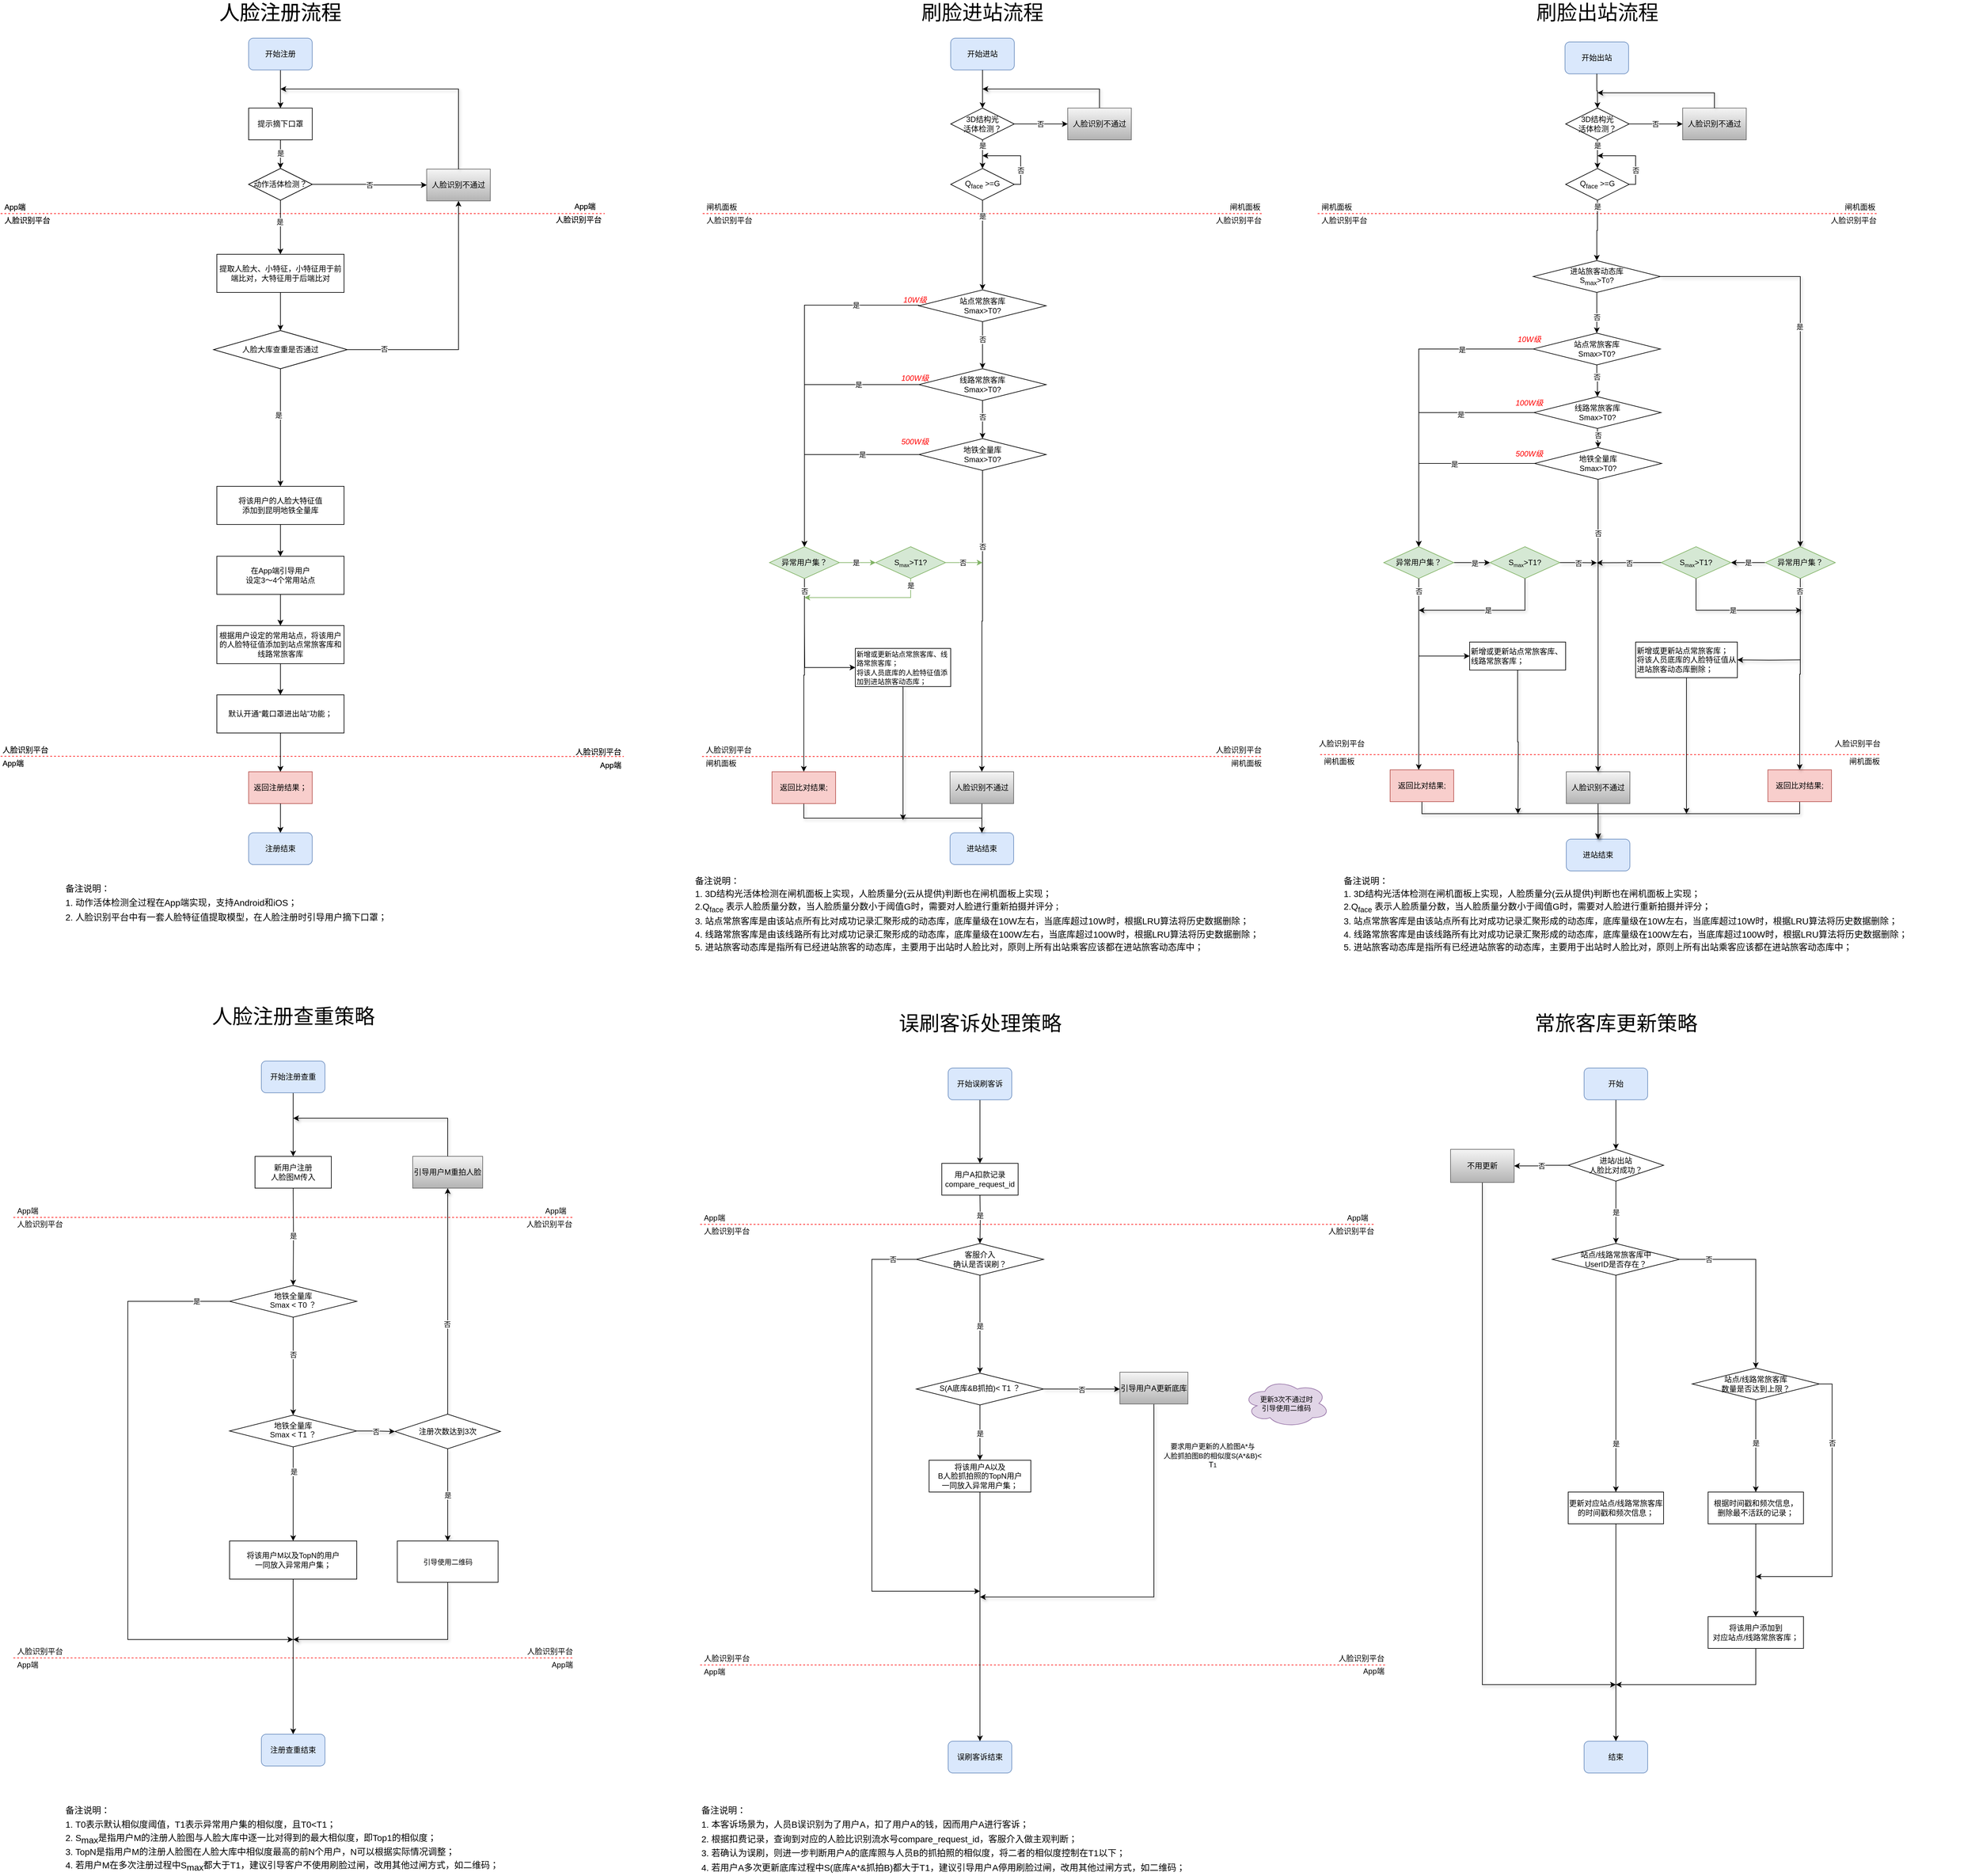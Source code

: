 <mxfile version="15.1.2" type="github">
  <diagram id="4HJHk8hwTrnTySvJUX3-" name="第 1 页">
    <mxGraphModel dx="8010" dy="1334" grid="1" gridSize="10" guides="1" tooltips="1" connect="1" arrows="1" fold="1" page="1" pageScale="1" pageWidth="4681" pageHeight="3300" math="0" shadow="0">
      <root>
        <mxCell id="0" />
        <mxCell id="1" parent="0" />
        <mxCell id="M9WVtqgSQ9D_E9_VqV0K-16" value="" style="edgeStyle=orthogonalEdgeStyle;rounded=0;orthogonalLoop=1;jettySize=auto;html=1;" parent="1" edge="1">
          <mxGeometry x="1000" as="geometry">
            <mxPoint x="1572" y="522" as="sourcePoint" />
          </mxGeometry>
        </mxCell>
        <mxCell id="M9WVtqgSQ9D_E9_VqV0K-17" value="否" style="edgeLabel;html=1;align=center;verticalAlign=middle;resizable=0;points=[];" parent="M9WVtqgSQ9D_E9_VqV0K-16" vertex="1" connectable="0">
          <mxGeometry x="-0.067" y="1" relative="1" as="geometry">
            <mxPoint as="offset" />
          </mxGeometry>
        </mxCell>
        <mxCell id="Dk_nju9nJkwJKH275Vij-25" value="否" style="edgeStyle=orthogonalEdgeStyle;rounded=0;orthogonalLoop=1;jettySize=auto;html=1;" parent="1" edge="1">
          <mxGeometry as="geometry">
            <mxPoint x="309" y="324" as="sourcePoint" />
          </mxGeometry>
        </mxCell>
        <mxCell id="Dk_nju9nJkwJKH275Vij-28" value="" style="edgeStyle=orthogonalEdgeStyle;rounded=0;orthogonalLoop=1;jettySize=auto;html=1;" parent="1" edge="1">
          <mxGeometry as="geometry">
            <mxPoint x="309" y="423" as="sourcePoint" />
          </mxGeometry>
        </mxCell>
        <mxCell id="Dk_nju9nJkwJKH275Vij-46" value="否" style="edgeLabel;html=1;align=center;verticalAlign=middle;resizable=0;points=[];" parent="Dk_nju9nJkwJKH275Vij-28" vertex="1" connectable="0">
          <mxGeometry x="-0.137" y="-1" relative="1" as="geometry">
            <mxPoint as="offset" />
          </mxGeometry>
        </mxCell>
        <mxCell id="Dk_nju9nJkwJKH275Vij-31" value="" style="edgeStyle=orthogonalEdgeStyle;rounded=0;orthogonalLoop=1;jettySize=auto;html=1;" parent="1" edge="1">
          <mxGeometry as="geometry">
            <mxPoint x="309" y="522" as="sourcePoint" />
          </mxGeometry>
        </mxCell>
        <mxCell id="Dk_nju9nJkwJKH275Vij-47" value="否" style="edgeLabel;html=1;align=center;verticalAlign=middle;resizable=0;points=[];" parent="Dk_nju9nJkwJKH275Vij-31" vertex="1" connectable="0">
          <mxGeometry x="-0.035" y="1" relative="1" as="geometry">
            <mxPoint as="offset" />
          </mxGeometry>
        </mxCell>
        <mxCell id="M9WVtqgSQ9D_E9_VqV0K-199" value="" style="endArrow=none;dashed=1;html=1;fillColor=#f8cecc;strokeColor=#FF0000;" parent="1" edge="1">
          <mxGeometry x="1004" y="90" width="50" height="50" as="geometry">
            <mxPoint x="1004" y="336" as="sourcePoint" />
            <mxPoint x="1884" y="336" as="targetPoint" />
          </mxGeometry>
        </mxCell>
        <mxCell id="M9WVtqgSQ9D_E9_VqV0K-143" value="进站结束" style="rounded=1;whiteSpace=wrap;html=1;fillColor=#dae8fc;strokeColor=#6c8ebf;" parent="1" vertex="1">
          <mxGeometry x="1393" y="1310" width="100" height="50" as="geometry" />
        </mxCell>
        <mxCell id="wJslKxtzTdJbA1gBJVCl-10" style="edgeStyle=orthogonalEdgeStyle;rounded=0;orthogonalLoop=1;jettySize=auto;html=1;exitX=1;exitY=0.5;exitDx=0;exitDy=0;" parent="1" edge="1">
          <mxGeometry x="1004" y="10" as="geometry">
            <mxPoint x="1444" y="245" as="targetPoint" />
            <mxPoint x="1484" y="290" as="sourcePoint" />
            <Array as="points">
              <mxPoint x="1504" y="290" />
              <mxPoint x="1504" y="245" />
            </Array>
          </mxGeometry>
        </mxCell>
        <mxCell id="wJslKxtzTdJbA1gBJVCl-12" value="否" style="edgeLabel;html=1;align=center;verticalAlign=middle;resizable=0;points=[];" parent="wJslKxtzTdJbA1gBJVCl-10" vertex="1" connectable="0">
          <mxGeometry x="-0.323" relative="1" as="geometry">
            <mxPoint as="offset" />
          </mxGeometry>
        </mxCell>
        <mxCell id="M9WVtqgSQ9D_E9_VqV0K-144" value="Q&lt;sub&gt;face&lt;/sub&gt;&amp;nbsp;&amp;gt;=G" style="rhombus;whiteSpace=wrap;html=1;" parent="1" vertex="1">
          <mxGeometry x="1394" y="265" width="100" height="50" as="geometry" />
        </mxCell>
        <mxCell id="wJslKxtzTdJbA1gBJVCl-5" style="edgeStyle=orthogonalEdgeStyle;rounded=0;orthogonalLoop=1;jettySize=auto;html=1;exitX=0.5;exitY=1;exitDx=0;exitDy=0;entryX=0.5;entryY=0;entryDx=0;entryDy=0;" parent="1" source="M9WVtqgSQ9D_E9_VqV0K-144" target="M9WVtqgSQ9D_E9_VqV0K-170" edge="1">
          <mxGeometry x="1004" y="10" as="geometry">
            <mxPoint x="1444" y="364" as="targetPoint" />
          </mxGeometry>
        </mxCell>
        <mxCell id="wJslKxtzTdJbA1gBJVCl-13" value="是" style="edgeLabel;html=1;align=center;verticalAlign=middle;resizable=0;points=[];" parent="wJslKxtzTdJbA1gBJVCl-5" vertex="1" connectable="0">
          <mxGeometry x="-0.315" y="1" relative="1" as="geometry">
            <mxPoint x="-1" y="-23.28" as="offset" />
          </mxGeometry>
        </mxCell>
        <mxCell id="M9WVtqgSQ9D_E9_VqV0K-170" value="站点常旅客库&lt;br&gt;Smax&amp;gt;T0?" style="rhombus;whiteSpace=wrap;html=1;" parent="1" vertex="1">
          <mxGeometry x="1344" y="456" width="200" height="50" as="geometry" />
        </mxCell>
        <mxCell id="M9WVtqgSQ9D_E9_VqV0K-172" value="线路常旅客库&lt;br&gt;Smax&amp;gt;T0?" style="rhombus;whiteSpace=wrap;html=1;" parent="1" vertex="1">
          <mxGeometry x="1344" y="580" width="200" height="50" as="geometry" />
        </mxCell>
        <mxCell id="M9WVtqgSQ9D_E9_VqV0K-173" value="" style="edgeStyle=orthogonalEdgeStyle;rounded=0;orthogonalLoop=1;jettySize=auto;html=1;" parent="1" source="M9WVtqgSQ9D_E9_VqV0K-170" target="M9WVtqgSQ9D_E9_VqV0K-172" edge="1">
          <mxGeometry x="1004" y="90" as="geometry" />
        </mxCell>
        <mxCell id="M9WVtqgSQ9D_E9_VqV0K-174" value="否" style="edgeLabel;html=1;align=center;verticalAlign=middle;resizable=0;points=[];" parent="M9WVtqgSQ9D_E9_VqV0K-173" vertex="1" connectable="0">
          <mxGeometry x="-0.137" y="-1" relative="1" as="geometry">
            <mxPoint x="1" y="-4.14" as="offset" />
          </mxGeometry>
        </mxCell>
        <mxCell id="M9WVtqgSQ9D_E9_VqV0K-175" value="地铁全量库&lt;br&gt;Smax&amp;gt;T0?" style="rhombus;whiteSpace=wrap;html=1;" parent="1" vertex="1">
          <mxGeometry x="1344" y="690" width="200" height="50" as="geometry" />
        </mxCell>
        <mxCell id="M9WVtqgSQ9D_E9_VqV0K-176" value="" style="edgeStyle=orthogonalEdgeStyle;rounded=0;orthogonalLoop=1;jettySize=auto;html=1;" parent="1" source="M9WVtqgSQ9D_E9_VqV0K-172" target="M9WVtqgSQ9D_E9_VqV0K-175" edge="1">
          <mxGeometry x="1004" y="90" as="geometry" />
        </mxCell>
        <mxCell id="M9WVtqgSQ9D_E9_VqV0K-177" value="否" style="edgeLabel;html=1;align=center;verticalAlign=middle;resizable=0;points=[];" parent="M9WVtqgSQ9D_E9_VqV0K-176" vertex="1" connectable="0">
          <mxGeometry x="-0.035" y="1" relative="1" as="geometry">
            <mxPoint x="-1" y="-3.43" as="offset" />
          </mxGeometry>
        </mxCell>
        <mxCell id="M9WVtqgSQ9D_E9_VqV0K-181" style="edgeStyle=orthogonalEdgeStyle;rounded=0;orthogonalLoop=1;jettySize=auto;html=1;entryX=0.5;entryY=0;entryDx=0;entryDy=0;exitX=0;exitY=0.5;exitDx=0;exitDy=0;" parent="1" source="M9WVtqgSQ9D_E9_VqV0K-170" target="_u0KSfqB_Zb8n4j6yfHZ-55" edge="1">
          <mxGeometry x="1004" y="90" as="geometry">
            <mxPoint x="1221" y="844" as="targetPoint" />
            <mxPoint x="1254" y="510" as="sourcePoint" />
            <Array as="points">
              <mxPoint x="1344" y="480" />
              <mxPoint x="1164" y="480" />
            </Array>
          </mxGeometry>
        </mxCell>
        <mxCell id="M9WVtqgSQ9D_E9_VqV0K-182" value="是" style="edgeLabel;html=1;align=center;verticalAlign=middle;resizable=0;points=[];" parent="M9WVtqgSQ9D_E9_VqV0K-181" vertex="1" connectable="0">
          <mxGeometry x="-0.78" y="-1" relative="1" as="geometry">
            <mxPoint x="-39.1" y="1" as="offset" />
          </mxGeometry>
        </mxCell>
        <mxCell id="M9WVtqgSQ9D_E9_VqV0K-183" style="edgeStyle=orthogonalEdgeStyle;rounded=0;orthogonalLoop=1;jettySize=auto;html=1;entryX=0.5;entryY=0;entryDx=0;entryDy=0;exitX=0;exitY=0.5;exitDx=0;exitDy=0;" parent="1" source="M9WVtqgSQ9D_E9_VqV0K-172" target="_u0KSfqB_Zb8n4j6yfHZ-55" edge="1">
          <mxGeometry x="1004" y="90" as="geometry">
            <mxPoint x="1221" y="844" as="targetPoint" />
            <Array as="points">
              <mxPoint x="1164" y="605" />
            </Array>
          </mxGeometry>
        </mxCell>
        <mxCell id="M9WVtqgSQ9D_E9_VqV0K-184" value="是" style="edgeLabel;html=1;align=center;verticalAlign=middle;resizable=0;points=[];" parent="M9WVtqgSQ9D_E9_VqV0K-183" vertex="1" connectable="0">
          <mxGeometry x="-0.686" y="-3" relative="1" as="geometry">
            <mxPoint x="-26.67" y="3" as="offset" />
          </mxGeometry>
        </mxCell>
        <mxCell id="M9WVtqgSQ9D_E9_VqV0K-185" style="edgeStyle=orthogonalEdgeStyle;rounded=0;orthogonalLoop=1;jettySize=auto;html=1;entryX=0.5;entryY=0;entryDx=0;entryDy=0;exitX=0;exitY=0.5;exitDx=0;exitDy=0;" parent="1" source="M9WVtqgSQ9D_E9_VqV0K-175" target="_u0KSfqB_Zb8n4j6yfHZ-55" edge="1">
          <mxGeometry x="1004" y="90" as="geometry">
            <mxPoint x="1174" y="800" as="targetPoint" />
            <mxPoint x="1294" y="710" as="sourcePoint" />
            <Array as="points">
              <mxPoint x="1164" y="715" />
            </Array>
          </mxGeometry>
        </mxCell>
        <mxCell id="M9WVtqgSQ9D_E9_VqV0K-186" value="是" style="edgeLabel;html=1;align=center;verticalAlign=middle;resizable=0;points=[];" parent="M9WVtqgSQ9D_E9_VqV0K-185" vertex="1" connectable="0">
          <mxGeometry x="-0.568" relative="1" as="geometry">
            <mxPoint x="-19.05" as="offset" />
          </mxGeometry>
        </mxCell>
        <mxCell id="M9WVtqgSQ9D_E9_VqV0K-194" value="开始进站" style="rounded=1;whiteSpace=wrap;html=1;fillColor=#dae8fc;strokeColor=#6c8ebf;" parent="1" vertex="1">
          <mxGeometry x="1394" y="60" width="100" height="50" as="geometry" />
        </mxCell>
        <mxCell id="M9WVtqgSQ9D_E9_VqV0K-200" value="" style="edgeStyle=orthogonalEdgeStyle;rounded=0;orthogonalLoop=1;jettySize=auto;html=1;strokeColor=#000000;" parent="1" source="M9WVtqgSQ9D_E9_VqV0K-201" target="M9WVtqgSQ9D_E9_VqV0K-143" edge="1">
          <mxGeometry x="1003" y="251" as="geometry" />
        </mxCell>
        <mxCell id="M9WVtqgSQ9D_E9_VqV0K-201" value="人脸识别不通过" style="rounded=0;whiteSpace=wrap;html=1;fillColor=#f5f5f5;strokeColor=#666666;gradientColor=#b3b3b3;" parent="1" vertex="1">
          <mxGeometry x="1393" y="1214" width="100" height="50" as="geometry" />
        </mxCell>
        <mxCell id="M9WVtqgSQ9D_E9_VqV0K-208" value="闸机面板" style="text;html=1;strokeColor=none;fillColor=none;align=center;verticalAlign=middle;whiteSpace=wrap;rounded=0;" parent="1" vertex="1">
          <mxGeometry x="1828" y="316" width="58" height="20" as="geometry" />
        </mxCell>
        <mxCell id="M9WVtqgSQ9D_E9_VqV0K-209" value="人脸识别平台" style="text;html=1;strokeColor=none;fillColor=none;align=center;verticalAlign=middle;whiteSpace=wrap;rounded=0;" parent="1" vertex="1">
          <mxGeometry x="1808" y="337" width="78" height="20" as="geometry" />
        </mxCell>
        <mxCell id="M9WVtqgSQ9D_E9_VqV0K-210" value="闸机面板" style="text;html=1;strokeColor=none;fillColor=none;align=left;verticalAlign=middle;whiteSpace=wrap;rounded=0;" parent="1" vertex="1">
          <mxGeometry x="1008" y="316" width="58" height="20" as="geometry" />
        </mxCell>
        <mxCell id="M9WVtqgSQ9D_E9_VqV0K-211" value="人脸识别平台" style="text;html=1;strokeColor=none;fillColor=none;align=left;verticalAlign=middle;whiteSpace=wrap;rounded=0;" parent="1" vertex="1">
          <mxGeometry x="1008" y="337" width="78" height="20" as="geometry" />
        </mxCell>
        <mxCell id="M9WVtqgSQ9D_E9_VqV0K-212" value="" style="endArrow=none;dashed=1;html=1;fillColor=#f8cecc;strokeColor=#FF0000;" parent="1" edge="1">
          <mxGeometry x="1003" y="251" width="50" height="50" as="geometry">
            <mxPoint x="1003" y="1190" as="sourcePoint" />
            <mxPoint x="1883" y="1190" as="targetPoint" />
          </mxGeometry>
        </mxCell>
        <mxCell id="M9WVtqgSQ9D_E9_VqV0K-213" value="人脸识别平台" style="text;html=1;strokeColor=none;fillColor=none;align=right;verticalAlign=middle;whiteSpace=wrap;rounded=0;" parent="1" vertex="1">
          <mxGeometry x="1797" y="1170" width="88" height="20" as="geometry" />
        </mxCell>
        <mxCell id="M9WVtqgSQ9D_E9_VqV0K-214" value="闸机面板" style="text;html=1;strokeColor=none;fillColor=none;align=right;verticalAlign=middle;whiteSpace=wrap;rounded=0;" parent="1" vertex="1">
          <mxGeometry x="1807" y="1191" width="78" height="20" as="geometry" />
        </mxCell>
        <mxCell id="M9WVtqgSQ9D_E9_VqV0K-215" value="人脸识别平台" style="text;html=1;strokeColor=none;fillColor=none;align=left;verticalAlign=middle;whiteSpace=wrap;rounded=0;" parent="1" vertex="1">
          <mxGeometry x="1007" y="1170" width="80" height="20" as="geometry" />
        </mxCell>
        <mxCell id="M9WVtqgSQ9D_E9_VqV0K-216" value="闸机面板" style="text;html=1;strokeColor=none;fillColor=none;align=left;verticalAlign=middle;whiteSpace=wrap;rounded=0;" parent="1" vertex="1">
          <mxGeometry x="1007" y="1191" width="78" height="20" as="geometry" />
        </mxCell>
        <mxCell id="M9WVtqgSQ9D_E9_VqV0K-217" value="" style="edgeStyle=orthogonalEdgeStyle;rounded=0;orthogonalLoop=1;jettySize=auto;html=1;exitX=0.5;exitY=1;exitDx=0;exitDy=0;entryX=0.5;entryY=0;entryDx=0;entryDy=0;" parent="1" source="M9WVtqgSQ9D_E9_VqV0K-218" target="M9WVtqgSQ9D_E9_VqV0K-144" edge="1">
          <mxGeometry x="4" y="90" as="geometry">
            <mxPoint y="-12" as="offset" />
          </mxGeometry>
        </mxCell>
        <mxCell id="wJslKxtzTdJbA1gBJVCl-11" value="是" style="edgeLabel;html=1;align=center;verticalAlign=middle;resizable=0;points=[];" parent="M9WVtqgSQ9D_E9_VqV0K-217" vertex="1" connectable="0">
          <mxGeometry relative="1" as="geometry">
            <mxPoint y="-14" as="offset" />
          </mxGeometry>
        </mxCell>
        <mxCell id="M9WVtqgSQ9D_E9_VqV0K-218" value="3D结构光&lt;br&gt;活体检测？" style="rhombus;whiteSpace=wrap;html=1;" parent="1" vertex="1">
          <mxGeometry x="1394" y="170" width="100" height="50" as="geometry" />
        </mxCell>
        <mxCell id="M9WVtqgSQ9D_E9_VqV0K-219" style="edgeStyle=orthogonalEdgeStyle;rounded=0;orthogonalLoop=1;jettySize=auto;html=1;exitX=0.5;exitY=1;exitDx=0;exitDy=0;" parent="1" source="M9WVtqgSQ9D_E9_VqV0K-194" target="M9WVtqgSQ9D_E9_VqV0K-218" edge="1">
          <mxGeometry x="1004" y="90" as="geometry" />
        </mxCell>
        <mxCell id="QFfBQqacpw4Q1S9WYrsz-176" style="edgeStyle=orthogonalEdgeStyle;rounded=0;orthogonalLoop=1;jettySize=auto;html=1;shadow=1;" edge="1" parent="1" source="M9WVtqgSQ9D_E9_VqV0K-221">
          <mxGeometry relative="1" as="geometry">
            <mxPoint x="1444" y="140" as="targetPoint" />
            <Array as="points">
              <mxPoint x="1628" y="140" />
            </Array>
          </mxGeometry>
        </mxCell>
        <mxCell id="M9WVtqgSQ9D_E9_VqV0K-221" value="人脸识别不通过" style="rounded=0;whiteSpace=wrap;html=1;fillColor=#f5f5f5;strokeColor=#666666;gradientColor=#b3b3b3;" parent="1" vertex="1">
          <mxGeometry x="1578" y="170" width="100" height="50" as="geometry" />
        </mxCell>
        <mxCell id="M9WVtqgSQ9D_E9_VqV0K-222" value="否" style="edgeStyle=orthogonalEdgeStyle;rounded=0;orthogonalLoop=1;jettySize=auto;html=1;" parent="1" source="M9WVtqgSQ9D_E9_VqV0K-218" target="M9WVtqgSQ9D_E9_VqV0K-221" edge="1">
          <mxGeometry x="4" y="90" as="geometry">
            <mxPoint x="-1" as="offset" />
          </mxGeometry>
        </mxCell>
        <mxCell id="M9WVtqgSQ9D_E9_VqV0K-223" value="10W级" style="text;html=1;strokeColor=none;fillColor=none;align=center;verticalAlign=middle;whiteSpace=wrap;rounded=0;fontColor=#FF0000;fontStyle=2" parent="1" vertex="1">
          <mxGeometry x="1314" y="462" width="48" height="20" as="geometry" />
        </mxCell>
        <mxCell id="M9WVtqgSQ9D_E9_VqV0K-224" value="100W级" style="text;html=1;strokeColor=none;fillColor=none;align=center;verticalAlign=middle;whiteSpace=wrap;rounded=0;fontColor=#FF0000;fontStyle=2" parent="1" vertex="1">
          <mxGeometry x="1314" y="585" width="48" height="20" as="geometry" />
        </mxCell>
        <mxCell id="M9WVtqgSQ9D_E9_VqV0K-225" value="500W级" style="text;html=1;strokeColor=none;fillColor=none;align=center;verticalAlign=middle;whiteSpace=wrap;rounded=0;fontColor=#FF0000;fontStyle=2" parent="1" vertex="1">
          <mxGeometry x="1314" y="685" width="48" height="20" as="geometry" />
        </mxCell>
        <mxCell id="M9WVtqgSQ9D_E9_VqV0K-253" value="&lt;font style=&quot;line-height: 160%&quot;&gt;&lt;span style=&quot;font-size: 14px&quot;&gt;备注说明：&lt;/span&gt;&lt;br&gt;&lt;span style=&quot;font-size: 14px&quot;&gt;1. 3D结构光活体检测在闸机面板上实现，人脸质量分(云从提供)判断也在闸机面板上实现；&lt;/span&gt;&lt;br&gt;&lt;span style=&quot;font-size: 14px&quot;&gt;2.&lt;/span&gt;&lt;font style=&quot;font-size: 14px&quot;&gt;&lt;span style=&quot;text-align: center&quot;&gt;Q&lt;/span&gt;&lt;sub style=&quot;text-align: center&quot;&gt;face&lt;/sub&gt;&lt;span style=&quot;text-align: center&quot;&gt;&amp;nbsp;表示人脸质量分数，当人脸质量分数小于阈值G时，需要对人脸进行重新拍摄并评分&lt;/span&gt;&lt;/font&gt;&lt;span style=&quot;font-size: 12px ; text-align: center&quot;&gt;；&lt;/span&gt;&lt;br&gt;&lt;span style=&quot;font-size: 14px&quot;&gt;3. 站点常旅客库是由该站点所有比对成功记录汇聚形成的动态库，底库量级在10W左右，当底库超过10W时，根据LRU算法将历史数据删除；&lt;/span&gt;&lt;br&gt;&lt;span style=&quot;font-size: 14px&quot;&gt;4. 线路常旅客库是由该线路所有比对成功记录汇聚形成的动态库，底库量级在100W左右，当底库超过100W时，根据LRU算法将历史数据删除；&lt;/span&gt;&lt;br&gt;&lt;span style=&quot;font-size: 14px&quot;&gt;5. 进站旅客动态库是指所有已经进站旅客的动态库，主要用于出站时人脸比对，原则上所有出站乘客应该都在进站旅客动态库中；&lt;/span&gt;&lt;br&gt;&lt;br&gt;&lt;/font&gt;" style="text;html=1;strokeColor=none;fillColor=none;align=left;verticalAlign=top;whiteSpace=wrap;rounded=0;" parent="1" vertex="1">
          <mxGeometry x="990" y="1370" width="1000" height="180" as="geometry" />
        </mxCell>
        <mxCell id="M9WVtqgSQ9D_E9_VqV0K-259" value="&lt;font style=&quot;font-size: 32px&quot;&gt;刷脸进站流程&lt;/font&gt;" style="text;html=1;strokeColor=none;fillColor=none;align=center;verticalAlign=middle;whiteSpace=wrap;rounded=0;" parent="1" vertex="1">
          <mxGeometry x="1341" y="10" width="206" height="20" as="geometry" />
        </mxCell>
        <mxCell id="h1nzsoqnnWIRRyqZ6HZJ-29" style="edgeStyle=orthogonalEdgeStyle;rounded=0;orthogonalLoop=1;jettySize=auto;html=1;exitX=0.5;exitY=1;exitDx=0;exitDy=0;entryX=0.5;entryY=0;entryDx=0;entryDy=0;" parent="1" source="M9WVtqgSQ9D_E9_VqV0K-175" target="M9WVtqgSQ9D_E9_VqV0K-201" edge="1">
          <mxGeometry x="4" y="10" as="geometry">
            <mxPoint x="1444" y="730" as="targetPoint" />
          </mxGeometry>
        </mxCell>
        <mxCell id="h1nzsoqnnWIRRyqZ6HZJ-31" value="否" style="edgeLabel;html=1;align=center;verticalAlign=middle;resizable=0;points=[];" parent="h1nzsoqnnWIRRyqZ6HZJ-29" vertex="1" connectable="0">
          <mxGeometry x="-0.076" relative="1" as="geometry">
            <mxPoint y="-100" as="offset" />
          </mxGeometry>
        </mxCell>
        <mxCell id="_u0KSfqB_Zb8n4j6yfHZ-141" style="edgeStyle=orthogonalEdgeStyle;rounded=0;orthogonalLoop=1;jettySize=auto;html=1;exitX=0;exitY=0.5;exitDx=0;exitDy=0;startArrow=classic;startFill=1;endArrow=none;endFill=0;strokeColor=#000000;" parent="1" source="h1nzsoqnnWIRRyqZ6HZJ-2" edge="1">
          <mxGeometry relative="1" as="geometry">
            <mxPoint x="1164" y="980" as="targetPoint" />
            <mxPoint x="1249" y="980" as="sourcePoint" />
          </mxGeometry>
        </mxCell>
        <mxCell id="QFfBQqacpw4Q1S9WYrsz-210" style="edgeStyle=orthogonalEdgeStyle;rounded=0;orthogonalLoop=1;jettySize=auto;html=1;exitX=0.5;exitY=1;exitDx=0;exitDy=0;shadow=1;" edge="1" parent="1" source="h1nzsoqnnWIRRyqZ6HZJ-2">
          <mxGeometry relative="1" as="geometry">
            <mxPoint x="1319" y="1290" as="targetPoint" />
          </mxGeometry>
        </mxCell>
        <mxCell id="h1nzsoqnnWIRRyqZ6HZJ-2" value="&lt;font style=&quot;font-size: 11px&quot;&gt;新增或更新站点常旅客库、线路常旅客库；&lt;br style=&quot;font-size: 11px&quot;&gt;将该人员底库的人脸特征值添加到进站旅客动态库；&lt;/font&gt;" style="rounded=0;whiteSpace=wrap;html=1;align=left;" parent="1" vertex="1">
          <mxGeometry x="1244" y="1020" width="150" height="60" as="geometry" />
        </mxCell>
        <mxCell id="wJslKxtzTdJbA1gBJVCl-86" value="&lt;font style=&quot;line-height: 160%&quot;&gt;&lt;span style=&quot;font-size: 14px&quot;&gt;备注说明：&lt;/span&gt;&lt;br&gt;&lt;span style=&quot;font-size: 14px&quot;&gt;1. 3D结构光活体检测在闸机面板上实现，人脸质量分(云从提供)判断也在闸机面板上实现；&lt;/span&gt;&lt;br&gt;&lt;font style=&quot;font-size: 14px&quot;&gt;2.&lt;span style=&quot;text-align: center&quot;&gt;Q&lt;/span&gt;&lt;sub style=&quot;text-align: center&quot;&gt;face&lt;/sub&gt;&lt;span style=&quot;text-align: center&quot;&gt;&amp;nbsp;表示人脸质量分数，当人脸质量分数小于阈值G时，需要对人脸进行重新拍摄并评分；&lt;/span&gt;&lt;/font&gt;&lt;br&gt;&lt;span style=&quot;font-size: 14px&quot;&gt;3. 站点常旅客库是由该站点所有比对成功记录汇聚形成的动态库，底库量级在10W左右，当底库超过10W时，根据LRU算法将历史数据删除；&lt;/span&gt;&lt;br&gt;&lt;span style=&quot;font-size: 14px&quot;&gt;4. 线路常旅客库是由该线路所有比对成功记录汇聚形成的动态库，底库量级在100W左右，当底库超过100W时，根据LRU算法将历史数据删除；&lt;/span&gt;&lt;br&gt;&lt;span style=&quot;font-size: 14px&quot;&gt;5. 进站旅客动态库是指所有已经进站旅客的动态库，主要用于出站时人脸比对，原则上所有出站乘客应该都在进站旅客动态库中；&lt;/span&gt;&lt;br&gt;&lt;/font&gt;" style="text;html=1;strokeColor=none;fillColor=none;align=left;verticalAlign=top;whiteSpace=wrap;rounded=0;" parent="1" vertex="1">
          <mxGeometry x="2010" y="1370" width="1000" height="180" as="geometry" />
        </mxCell>
        <mxCell id="_u0KSfqB_Zb8n4j6yfHZ-1" value="" style="group" parent="1" vertex="1" connectable="0">
          <mxGeometry x="-100" y="10" width="1020" height="1350" as="geometry" />
        </mxCell>
        <mxCell id="M9WVtqgSQ9D_E9_VqV0K-227" value="提示摘下口罩" style="rounded=0;whiteSpace=wrap;html=1;" parent="_u0KSfqB_Zb8n4j6yfHZ-1" vertex="1">
          <mxGeometry x="390" y="160" width="100" height="50" as="geometry" />
        </mxCell>
        <mxCell id="Dk_nju9nJkwJKH275Vij-2" value="动作活体检测？" style="rhombus;whiteSpace=wrap;html=1;" parent="_u0KSfqB_Zb8n4j6yfHZ-1" vertex="1">
          <mxGeometry x="390" y="255" width="100" height="50" as="geometry" />
        </mxCell>
        <mxCell id="M9WVtqgSQ9D_E9_VqV0K-230" style="edgeStyle=orthogonalEdgeStyle;rounded=0;orthogonalLoop=1;jettySize=auto;html=1;exitX=0.5;exitY=1;exitDx=0;exitDy=0;entryX=0.5;entryY=0;entryDx=0;entryDy=0;" parent="_u0KSfqB_Zb8n4j6yfHZ-1" target="M9WVtqgSQ9D_E9_VqV0K-227" edge="1">
          <mxGeometry as="geometry">
            <mxPoint x="440.0" y="130" as="sourcePoint" />
          </mxGeometry>
        </mxCell>
        <mxCell id="Dk_nju9nJkwJKH275Vij-78" value="" style="endArrow=none;dashed=1;html=1;fillColor=#f8cecc;strokeColor=#FF0000;" parent="_u0KSfqB_Zb8n4j6yfHZ-1" edge="1">
          <mxGeometry y="80" width="50" height="50" as="geometry">
            <mxPoint y="326" as="sourcePoint" />
            <mxPoint x="950" y="326" as="targetPoint" />
          </mxGeometry>
        </mxCell>
        <mxCell id="Dk_nju9nJkwJKH275Vij-90" value="App端" style="text;html=1;strokeColor=none;fillColor=none;align=center;verticalAlign=middle;whiteSpace=wrap;rounded=0;" parent="_u0KSfqB_Zb8n4j6yfHZ-1" vertex="1">
          <mxGeometry x="890" y="305" width="58" height="20" as="geometry" />
        </mxCell>
        <mxCell id="Dk_nju9nJkwJKH275Vij-91" value="人脸识别平台" style="text;html=1;strokeColor=none;fillColor=none;align=center;verticalAlign=middle;whiteSpace=wrap;rounded=0;" parent="_u0KSfqB_Zb8n4j6yfHZ-1" vertex="1">
          <mxGeometry x="870" y="326" width="78" height="20" as="geometry" />
        </mxCell>
        <mxCell id="Dk_nju9nJkwJKH275Vij-92" value="App端" style="text;html=1;strokeColor=none;fillColor=none;align=left;verticalAlign=middle;whiteSpace=wrap;rounded=0;" parent="_u0KSfqB_Zb8n4j6yfHZ-1" vertex="1">
          <mxGeometry x="4" y="306" width="58" height="20" as="geometry" />
        </mxCell>
        <mxCell id="Dk_nju9nJkwJKH275Vij-93" value="人脸识别平台" style="text;html=1;strokeColor=none;fillColor=none;align=left;verticalAlign=middle;whiteSpace=wrap;rounded=0;" parent="_u0KSfqB_Zb8n4j6yfHZ-1" vertex="1">
          <mxGeometry x="4" y="327" width="78" height="20" as="geometry" />
        </mxCell>
        <mxCell id="nnZQlmuL2Tk7FEm4BFCz-8" value="是" style="edgeStyle=orthogonalEdgeStyle;rounded=0;orthogonalLoop=1;jettySize=auto;html=1;entryX=0.5;entryY=0;entryDx=0;entryDy=0;" parent="_u0KSfqB_Zb8n4j6yfHZ-1" target="Dk_nju9nJkwJKH275Vij-2" edge="1">
          <mxGeometry y="80" as="geometry">
            <mxPoint x="440" y="210" as="sourcePoint" />
            <Array as="points">
              <mxPoint x="440" y="230" />
              <mxPoint x="440" y="230" />
            </Array>
            <mxPoint y="-2" as="offset" />
          </mxGeometry>
        </mxCell>
        <mxCell id="nnZQlmuL2Tk7FEm4BFCz-9" value="人脸识别不通过" style="rounded=0;whiteSpace=wrap;html=1;fillColor=#f5f5f5;strokeColor=#666666;gradientColor=#b3b3b3;" parent="_u0KSfqB_Zb8n4j6yfHZ-1" vertex="1">
          <mxGeometry x="670" y="256" width="100" height="50" as="geometry" />
        </mxCell>
        <mxCell id="M9WVtqgSQ9D_E9_VqV0K-231" value="否" style="edgeStyle=orthogonalEdgeStyle;rounded=0;orthogonalLoop=1;jettySize=auto;html=1;exitX=1;exitY=0.5;exitDx=0;exitDy=0;strokeColor=#000000;" parent="_u0KSfqB_Zb8n4j6yfHZ-1" source="Dk_nju9nJkwJKH275Vij-2" target="nnZQlmuL2Tk7FEm4BFCz-9" edge="1">
          <mxGeometry as="geometry">
            <mxPoint as="offset" />
          </mxGeometry>
        </mxCell>
        <mxCell id="M9WVtqgSQ9D_E9_VqV0K-258" value="&lt;font style=&quot;font-size: 32px&quot;&gt;人脸注册流程&lt;/font&gt;" style="text;html=1;strokeColor=none;fillColor=none;align=center;verticalAlign=middle;whiteSpace=wrap;rounded=0;" parent="_u0KSfqB_Zb8n4j6yfHZ-1" vertex="1">
          <mxGeometry x="337" width="206" height="20" as="geometry" />
        </mxCell>
        <mxCell id="1f0OFDxYb1WzkCkjiEqP-20" value="" style="group" parent="_u0KSfqB_Zb8n4j6yfHZ-1" vertex="1" connectable="0">
          <mxGeometry width="1020" height="1350" as="geometry" />
        </mxCell>
        <mxCell id="1f0OFDxYb1WzkCkjiEqP-24" value="提示摘下口罩" style="rounded=0;whiteSpace=wrap;html=1;" parent="1f0OFDxYb1WzkCkjiEqP-20" vertex="1">
          <mxGeometry x="390" y="160" width="100" height="50" as="geometry" />
        </mxCell>
        <mxCell id="1f0OFDxYb1WzkCkjiEqP-26" value="动作活体检测？" style="rhombus;whiteSpace=wrap;html=1;" parent="1f0OFDxYb1WzkCkjiEqP-20" vertex="1">
          <mxGeometry x="390" y="255" width="100" height="50" as="geometry" />
        </mxCell>
        <mxCell id="1f0OFDxYb1WzkCkjiEqP-31" style="edgeStyle=orthogonalEdgeStyle;rounded=0;orthogonalLoop=1;jettySize=auto;html=1;exitX=0.5;exitY=1;exitDx=0;exitDy=0;entryX=0.5;entryY=0;entryDx=0;entryDy=0;" parent="1f0OFDxYb1WzkCkjiEqP-20" source="1f0OFDxYb1WzkCkjiEqP-32" target="1f0OFDxYb1WzkCkjiEqP-24" edge="1">
          <mxGeometry as="geometry" />
        </mxCell>
        <mxCell id="1f0OFDxYb1WzkCkjiEqP-32" value="开始注册" style="rounded=1;whiteSpace=wrap;html=1;fillColor=#dae8fc;strokeColor=#6c8ebf;" parent="1f0OFDxYb1WzkCkjiEqP-20" vertex="1">
          <mxGeometry x="390" y="50" width="100" height="50" as="geometry" />
        </mxCell>
        <mxCell id="1f0OFDxYb1WzkCkjiEqP-33" value="" style="endArrow=none;dashed=1;html=1;fillColor=#f8cecc;strokeColor=#FF0000;" parent="1f0OFDxYb1WzkCkjiEqP-20" edge="1">
          <mxGeometry y="80" width="50" height="50" as="geometry">
            <mxPoint y="326" as="sourcePoint" />
            <mxPoint x="950" y="326" as="targetPoint" />
          </mxGeometry>
        </mxCell>
        <mxCell id="1f0OFDxYb1WzkCkjiEqP-35" value="App端" style="text;html=1;strokeColor=none;fillColor=none;align=center;verticalAlign=middle;whiteSpace=wrap;rounded=0;" parent="1f0OFDxYb1WzkCkjiEqP-20" vertex="1">
          <mxGeometry x="890" y="305" width="58" height="20" as="geometry" />
        </mxCell>
        <mxCell id="1f0OFDxYb1WzkCkjiEqP-36" value="人脸识别平台" style="text;html=1;strokeColor=none;fillColor=none;align=center;verticalAlign=middle;whiteSpace=wrap;rounded=0;" parent="1f0OFDxYb1WzkCkjiEqP-20" vertex="1">
          <mxGeometry x="870" y="326" width="78" height="20" as="geometry" />
        </mxCell>
        <mxCell id="1f0OFDxYb1WzkCkjiEqP-37" value="App端" style="text;html=1;strokeColor=none;fillColor=none;align=left;verticalAlign=middle;whiteSpace=wrap;rounded=0;" parent="1f0OFDxYb1WzkCkjiEqP-20" vertex="1">
          <mxGeometry x="4" y="306" width="58" height="20" as="geometry" />
        </mxCell>
        <mxCell id="1f0OFDxYb1WzkCkjiEqP-38" value="人脸识别平台" style="text;html=1;strokeColor=none;fillColor=none;align=left;verticalAlign=middle;whiteSpace=wrap;rounded=0;" parent="1f0OFDxYb1WzkCkjiEqP-20" vertex="1">
          <mxGeometry x="4" y="327" width="78" height="20" as="geometry" />
        </mxCell>
        <mxCell id="1f0OFDxYb1WzkCkjiEqP-39" value="" style="endArrow=none;dashed=1;html=1;fillColor=#f8cecc;strokeColor=#FF0000;" parent="1f0OFDxYb1WzkCkjiEqP-20" edge="1">
          <mxGeometry y="240.57" width="50" height="50" as="geometry">
            <mxPoint y="1179.57" as="sourcePoint" />
            <mxPoint x="980" y="1180" as="targetPoint" />
          </mxGeometry>
        </mxCell>
        <mxCell id="1f0OFDxYb1WzkCkjiEqP-44" value="是" style="edgeStyle=orthogonalEdgeStyle;rounded=0;orthogonalLoop=1;jettySize=auto;html=1;entryX=0.5;entryY=0;entryDx=0;entryDy=0;" parent="1f0OFDxYb1WzkCkjiEqP-20" target="1f0OFDxYb1WzkCkjiEqP-26" edge="1">
          <mxGeometry y="80" as="geometry">
            <mxPoint x="440" y="210" as="sourcePoint" />
            <Array as="points">
              <mxPoint x="440" y="230" />
              <mxPoint x="440" y="230" />
            </Array>
            <mxPoint y="-2" as="offset" />
          </mxGeometry>
        </mxCell>
        <mxCell id="1f0OFDxYb1WzkCkjiEqP-46" value="人脸识别不通过" style="rounded=0;whiteSpace=wrap;html=1;fillColor=#f5f5f5;strokeColor=#666666;gradientColor=#b3b3b3;" parent="1f0OFDxYb1WzkCkjiEqP-20" vertex="1">
          <mxGeometry x="670" y="256" width="100" height="50" as="geometry" />
        </mxCell>
        <mxCell id="1f0OFDxYb1WzkCkjiEqP-47" value="否" style="edgeStyle=orthogonalEdgeStyle;rounded=0;orthogonalLoop=1;jettySize=auto;html=1;exitX=1;exitY=0.5;exitDx=0;exitDy=0;strokeColor=#000000;" parent="1f0OFDxYb1WzkCkjiEqP-20" source="1f0OFDxYb1WzkCkjiEqP-26" target="1f0OFDxYb1WzkCkjiEqP-46" edge="1">
          <mxGeometry as="geometry">
            <mxPoint as="offset" />
          </mxGeometry>
        </mxCell>
        <mxCell id="1f0OFDxYb1WzkCkjiEqP-57" value="&lt;font style=&quot;font-size: 32px&quot;&gt;人脸注册流程&lt;/font&gt;" style="text;html=1;strokeColor=none;fillColor=none;align=center;verticalAlign=middle;whiteSpace=wrap;rounded=0;" parent="1f0OFDxYb1WzkCkjiEqP-20" vertex="1">
          <mxGeometry x="337" width="206" height="20" as="geometry" />
        </mxCell>
        <mxCell id="M9WVtqgSQ9D_E9_VqV0K-238" value="根据用户设定的常用站点，将该用户的人脸特征值添加到站点常旅客库和线路常旅客库" style="rounded=0;whiteSpace=wrap;html=1;align=center;" parent="1f0OFDxYb1WzkCkjiEqP-20" vertex="1">
          <mxGeometry x="340" y="974" width="200" height="60" as="geometry" />
        </mxCell>
        <mxCell id="M9WVtqgSQ9D_E9_VqV0K-242" style="edgeStyle=orthogonalEdgeStyle;rounded=0;orthogonalLoop=1;jettySize=auto;html=1;exitX=0.5;exitY=1;exitDx=0;exitDy=0;strokeColor=#000000;" parent="1f0OFDxYb1WzkCkjiEqP-20" source="M9WVtqgSQ9D_E9_VqV0K-237" target="M9WVtqgSQ9D_E9_VqV0K-238" edge="1">
          <mxGeometry y="161" as="geometry" />
        </mxCell>
        <mxCell id="M9WVtqgSQ9D_E9_VqV0K-237" value="在App端引导用户&lt;br&gt;设定3～4个常用站点" style="rounded=0;whiteSpace=wrap;html=1;" parent="1f0OFDxYb1WzkCkjiEqP-20" vertex="1">
          <mxGeometry x="340" y="865" width="200" height="60" as="geometry" />
        </mxCell>
        <mxCell id="Dk_nju9nJkwJKH275Vij-67" value="注册结束" style="rounded=1;whiteSpace=wrap;html=1;fillColor=#dae8fc;strokeColor=#6c8ebf;" parent="1f0OFDxYb1WzkCkjiEqP-20" vertex="1">
          <mxGeometry x="390" y="1300" width="100" height="50" as="geometry" />
        </mxCell>
        <mxCell id="nnZQlmuL2Tk7FEm4BFCz-2" value="人脸识别平台" style="text;html=1;strokeColor=none;fillColor=none;align=right;verticalAlign=middle;whiteSpace=wrap;rounded=0;" parent="1f0OFDxYb1WzkCkjiEqP-20" vertex="1">
          <mxGeometry x="890" y="1163" width="88" height="20" as="geometry" />
        </mxCell>
        <mxCell id="nnZQlmuL2Tk7FEm4BFCz-3" value="App端" style="text;html=1;strokeColor=none;fillColor=none;align=right;verticalAlign=middle;whiteSpace=wrap;rounded=0;" parent="1f0OFDxYb1WzkCkjiEqP-20" vertex="1">
          <mxGeometry x="900" y="1184" width="78" height="20" as="geometry" />
        </mxCell>
        <mxCell id="nnZQlmuL2Tk7FEm4BFCz-4" value="人脸识别平台" style="text;html=1;strokeColor=none;fillColor=none;align=left;verticalAlign=middle;whiteSpace=wrap;rounded=0;" parent="1f0OFDxYb1WzkCkjiEqP-20" vertex="1">
          <mxGeometry x="1" y="1160" width="80" height="20" as="geometry" />
        </mxCell>
        <mxCell id="nnZQlmuL2Tk7FEm4BFCz-5" value="App端" style="text;html=1;strokeColor=none;fillColor=none;align=left;verticalAlign=middle;whiteSpace=wrap;rounded=0;" parent="1f0OFDxYb1WzkCkjiEqP-20" vertex="1">
          <mxGeometry x="1" y="1181" width="78" height="20" as="geometry" />
        </mxCell>
        <mxCell id="M9WVtqgSQ9D_E9_VqV0K-245" style="edgeStyle=orthogonalEdgeStyle;rounded=0;orthogonalLoop=1;jettySize=auto;html=1;exitX=0.5;exitY=1;exitDx=0;exitDy=0;entryX=0.5;entryY=0;entryDx=0;entryDy=0;strokeColor=#000000;" parent="1f0OFDxYb1WzkCkjiEqP-20" source="M9WVtqgSQ9D_E9_VqV0K-243" target="M9WVtqgSQ9D_E9_VqV0K-237" edge="1">
          <mxGeometry y="161" as="geometry" />
        </mxCell>
        <mxCell id="M9WVtqgSQ9D_E9_VqV0K-243" value="将该用户的人脸特征值&lt;br&gt;添加到昆明地铁全量库" style="rounded=0;whiteSpace=wrap;html=1;align=center;" parent="1f0OFDxYb1WzkCkjiEqP-20" vertex="1">
          <mxGeometry x="340" y="755" width="200" height="60" as="geometry" />
        </mxCell>
        <mxCell id="M9WVtqgSQ9D_E9_VqV0K-246" value="返回注册结果；" style="rounded=0;whiteSpace=wrap;html=1;fillColor=#f8cecc;strokeColor=#b85450;" parent="1f0OFDxYb1WzkCkjiEqP-20" vertex="1">
          <mxGeometry x="390" y="1204" width="100" height="50" as="geometry" />
        </mxCell>
        <mxCell id="M9WVtqgSQ9D_E9_VqV0K-239" style="edgeStyle=orthogonalEdgeStyle;rounded=0;orthogonalLoop=1;jettySize=auto;html=1;exitX=0.5;exitY=1;exitDx=0;exitDy=0;strokeColor=#000000;" parent="1f0OFDxYb1WzkCkjiEqP-20" source="M9WVtqgSQ9D_E9_VqV0K-246" target="Dk_nju9nJkwJKH275Vij-67" edge="1">
          <mxGeometry y="161" as="geometry" />
        </mxCell>
        <mxCell id="M9WVtqgSQ9D_E9_VqV0K-250" style="edgeStyle=orthogonalEdgeStyle;rounded=0;orthogonalLoop=1;jettySize=auto;html=1;exitX=0.5;exitY=1;exitDx=0;exitDy=0;entryX=0.5;entryY=0;entryDx=0;entryDy=0;strokeColor=#000000;" parent="1f0OFDxYb1WzkCkjiEqP-20" source="M9WVtqgSQ9D_E9_VqV0K-248" target="M9WVtqgSQ9D_E9_VqV0K-246" edge="1">
          <mxGeometry y="161" as="geometry" />
        </mxCell>
        <mxCell id="M9WVtqgSQ9D_E9_VqV0K-248" value="默认开通“戴口罩进出站”功能；" style="rounded=0;whiteSpace=wrap;html=1;" parent="1f0OFDxYb1WzkCkjiEqP-20" vertex="1">
          <mxGeometry x="340" y="1083" width="200" height="60" as="geometry" />
        </mxCell>
        <mxCell id="M9WVtqgSQ9D_E9_VqV0K-249" style="edgeStyle=orthogonalEdgeStyle;rounded=0;orthogonalLoop=1;jettySize=auto;html=1;exitX=0.5;exitY=1;exitDx=0;exitDy=0;entryX=0.5;entryY=0;entryDx=0;entryDy=0;strokeColor=#000000;" parent="1f0OFDxYb1WzkCkjiEqP-20" source="M9WVtqgSQ9D_E9_VqV0K-238" target="M9WVtqgSQ9D_E9_VqV0K-248" edge="1">
          <mxGeometry y="161" as="geometry" />
        </mxCell>
        <mxCell id="1f0OFDxYb1WzkCkjiEqP-21" value="根据用户设定的常用站点，将该用户的人脸特征值添加到站点常旅客库和线路常旅客库" style="rounded=0;whiteSpace=wrap;html=1;align=center;" parent="1f0OFDxYb1WzkCkjiEqP-20" vertex="1">
          <mxGeometry x="340" y="974" width="200" height="60" as="geometry" />
        </mxCell>
        <mxCell id="1f0OFDxYb1WzkCkjiEqP-22" style="edgeStyle=orthogonalEdgeStyle;rounded=0;orthogonalLoop=1;jettySize=auto;html=1;exitX=0.5;exitY=1;exitDx=0;exitDy=0;strokeColor=#000000;" parent="1f0OFDxYb1WzkCkjiEqP-20" source="1f0OFDxYb1WzkCkjiEqP-23" target="1f0OFDxYb1WzkCkjiEqP-21" edge="1">
          <mxGeometry y="161" as="geometry" />
        </mxCell>
        <mxCell id="1f0OFDxYb1WzkCkjiEqP-23" value="在App端引导用户&lt;br&gt;设定3～4个常用站点" style="rounded=0;whiteSpace=wrap;html=1;" parent="1f0OFDxYb1WzkCkjiEqP-20" vertex="1">
          <mxGeometry x="340" y="865" width="200" height="60" as="geometry" />
        </mxCell>
        <mxCell id="1f0OFDxYb1WzkCkjiEqP-25" value="注册结束" style="rounded=1;whiteSpace=wrap;html=1;fillColor=#dae8fc;strokeColor=#6c8ebf;" parent="1f0OFDxYb1WzkCkjiEqP-20" vertex="1">
          <mxGeometry x="390" y="1300" width="100" height="50" as="geometry" />
        </mxCell>
        <mxCell id="1f0OFDxYb1WzkCkjiEqP-40" value="人脸识别平台" style="text;html=1;strokeColor=none;fillColor=none;align=right;verticalAlign=middle;whiteSpace=wrap;rounded=0;" parent="1f0OFDxYb1WzkCkjiEqP-20" vertex="1">
          <mxGeometry x="890" y="1163" width="88" height="20" as="geometry" />
        </mxCell>
        <mxCell id="1f0OFDxYb1WzkCkjiEqP-41" value="App端" style="text;html=1;strokeColor=none;fillColor=none;align=right;verticalAlign=middle;whiteSpace=wrap;rounded=0;" parent="1f0OFDxYb1WzkCkjiEqP-20" vertex="1">
          <mxGeometry x="900" y="1184" width="78" height="20" as="geometry" />
        </mxCell>
        <mxCell id="1f0OFDxYb1WzkCkjiEqP-42" value="人脸识别平台" style="text;html=1;strokeColor=none;fillColor=none;align=left;verticalAlign=middle;whiteSpace=wrap;rounded=0;" parent="1f0OFDxYb1WzkCkjiEqP-20" vertex="1">
          <mxGeometry x="1" y="1160" width="80" height="20" as="geometry" />
        </mxCell>
        <mxCell id="1f0OFDxYb1WzkCkjiEqP-43" value="App端" style="text;html=1;strokeColor=none;fillColor=none;align=left;verticalAlign=middle;whiteSpace=wrap;rounded=0;" parent="1f0OFDxYb1WzkCkjiEqP-20" vertex="1">
          <mxGeometry x="1" y="1181" width="78" height="20" as="geometry" />
        </mxCell>
        <mxCell id="1f0OFDxYb1WzkCkjiEqP-50" style="edgeStyle=orthogonalEdgeStyle;rounded=0;orthogonalLoop=1;jettySize=auto;html=1;exitX=0.5;exitY=1;exitDx=0;exitDy=0;entryX=0.5;entryY=0;entryDx=0;entryDy=0;strokeColor=#000000;" parent="1f0OFDxYb1WzkCkjiEqP-20" source="1f0OFDxYb1WzkCkjiEqP-51" target="1f0OFDxYb1WzkCkjiEqP-23" edge="1">
          <mxGeometry y="161" as="geometry" />
        </mxCell>
        <mxCell id="1f0OFDxYb1WzkCkjiEqP-51" value="将该用户的人脸大特征值&lt;br&gt;添加到昆明地铁全量库" style="rounded=0;whiteSpace=wrap;html=1;align=center;" parent="1f0OFDxYb1WzkCkjiEqP-20" vertex="1">
          <mxGeometry x="340" y="755" width="200" height="60" as="geometry" />
        </mxCell>
        <mxCell id="1f0OFDxYb1WzkCkjiEqP-52" value="返回注册结果；" style="rounded=0;whiteSpace=wrap;html=1;fillColor=#f8cecc;strokeColor=#b85450;" parent="1f0OFDxYb1WzkCkjiEqP-20" vertex="1">
          <mxGeometry x="390" y="1204" width="100" height="50" as="geometry" />
        </mxCell>
        <mxCell id="1f0OFDxYb1WzkCkjiEqP-53" style="edgeStyle=orthogonalEdgeStyle;rounded=0;orthogonalLoop=1;jettySize=auto;html=1;exitX=0.5;exitY=1;exitDx=0;exitDy=0;strokeColor=#000000;" parent="1f0OFDxYb1WzkCkjiEqP-20" source="1f0OFDxYb1WzkCkjiEqP-52" target="1f0OFDxYb1WzkCkjiEqP-25" edge="1">
          <mxGeometry y="161" as="geometry" />
        </mxCell>
        <mxCell id="1f0OFDxYb1WzkCkjiEqP-54" style="edgeStyle=orthogonalEdgeStyle;rounded=0;orthogonalLoop=1;jettySize=auto;html=1;exitX=0.5;exitY=1;exitDx=0;exitDy=0;entryX=0.5;entryY=0;entryDx=0;entryDy=0;strokeColor=#000000;" parent="1f0OFDxYb1WzkCkjiEqP-20" source="1f0OFDxYb1WzkCkjiEqP-55" target="1f0OFDxYb1WzkCkjiEqP-52" edge="1">
          <mxGeometry y="161" as="geometry" />
        </mxCell>
        <mxCell id="1f0OFDxYb1WzkCkjiEqP-55" value="默认开通“戴口罩进出站”功能；" style="rounded=0;whiteSpace=wrap;html=1;" parent="1f0OFDxYb1WzkCkjiEqP-20" vertex="1">
          <mxGeometry x="340" y="1083" width="200" height="60" as="geometry" />
        </mxCell>
        <mxCell id="1f0OFDxYb1WzkCkjiEqP-56" style="edgeStyle=orthogonalEdgeStyle;rounded=0;orthogonalLoop=1;jettySize=auto;html=1;exitX=0.5;exitY=1;exitDx=0;exitDy=0;entryX=0.5;entryY=0;entryDx=0;entryDy=0;strokeColor=#000000;" parent="1f0OFDxYb1WzkCkjiEqP-20" source="1f0OFDxYb1WzkCkjiEqP-21" target="1f0OFDxYb1WzkCkjiEqP-55" edge="1">
          <mxGeometry y="161" as="geometry" />
        </mxCell>
        <mxCell id="1f0OFDxYb1WzkCkjiEqP-2" value="人脸大库查重相似度&lt;br&gt;超过异常用户阈值？" style="rhombus;whiteSpace=wrap;html=1;" parent="1f0OFDxYb1WzkCkjiEqP-20" vertex="1">
          <mxGeometry x="335" y="510" width="210" height="60" as="geometry" />
        </mxCell>
        <mxCell id="1f0OFDxYb1WzkCkjiEqP-138" style="edgeStyle=orthogonalEdgeStyle;rounded=0;orthogonalLoop=1;jettySize=auto;html=1;exitX=0.5;exitY=1;exitDx=0;exitDy=0;entryX=0.5;entryY=0;entryDx=0;entryDy=0;" parent="1f0OFDxYb1WzkCkjiEqP-20" source="1f0OFDxYb1WzkCkjiEqP-60" target="1f0OFDxYb1WzkCkjiEqP-51" edge="1">
          <mxGeometry relative="1" as="geometry" />
        </mxCell>
        <mxCell id="1f0OFDxYb1WzkCkjiEqP-139" value="是" style="edgeLabel;html=1;align=center;verticalAlign=middle;resizable=0;points=[];" parent="1f0OFDxYb1WzkCkjiEqP-138" vertex="1" connectable="0">
          <mxGeometry x="-0.211" y="-3" relative="1" as="geometry">
            <mxPoint as="offset" />
          </mxGeometry>
        </mxCell>
        <mxCell id="1f0OFDxYb1WzkCkjiEqP-140" style="edgeStyle=orthogonalEdgeStyle;rounded=0;orthogonalLoop=1;jettySize=auto;html=1;exitX=1;exitY=0.5;exitDx=0;exitDy=0;entryX=0.5;entryY=1;entryDx=0;entryDy=0;" parent="1f0OFDxYb1WzkCkjiEqP-20" source="1f0OFDxYb1WzkCkjiEqP-60" target="1f0OFDxYb1WzkCkjiEqP-46" edge="1">
          <mxGeometry relative="1" as="geometry" />
        </mxCell>
        <mxCell id="1f0OFDxYb1WzkCkjiEqP-141" value="否" style="edgeLabel;html=1;align=center;verticalAlign=middle;resizable=0;points=[];" parent="1f0OFDxYb1WzkCkjiEqP-140" vertex="1" connectable="0">
          <mxGeometry x="-0.716" y="1" relative="1" as="geometry">
            <mxPoint as="offset" />
          </mxGeometry>
        </mxCell>
        <mxCell id="1f0OFDxYb1WzkCkjiEqP-60" value="人脸大库查重是否通过" style="rhombus;whiteSpace=wrap;html=1;" parent="1f0OFDxYb1WzkCkjiEqP-20" vertex="1">
          <mxGeometry x="335" y="510" width="210" height="60" as="geometry" />
        </mxCell>
        <mxCell id="4poHRcdC_TyNuaXaLzBd-77" style="edgeStyle=orthogonalEdgeStyle;rounded=0;orthogonalLoop=1;jettySize=auto;html=1;exitX=0.5;exitY=1;exitDx=0;exitDy=0;entryX=0.5;entryY=0;entryDx=0;entryDy=0;" parent="1f0OFDxYb1WzkCkjiEqP-20" source="4poHRcdC_TyNuaXaLzBd-76" target="1f0OFDxYb1WzkCkjiEqP-60" edge="1">
          <mxGeometry relative="1" as="geometry" />
        </mxCell>
        <mxCell id="4poHRcdC_TyNuaXaLzBd-76" value="提取人脸大、小特征，小特征用于前端比对，大特征用于后端比对" style="rounded=0;whiteSpace=wrap;html=1;align=center;" parent="1f0OFDxYb1WzkCkjiEqP-20" vertex="1">
          <mxGeometry x="340" y="390" width="200" height="60" as="geometry" />
        </mxCell>
        <mxCell id="4poHRcdC_TyNuaXaLzBd-8" style="edgeStyle=orthogonalEdgeStyle;rounded=0;orthogonalLoop=1;jettySize=auto;html=1;exitX=0.5;exitY=1;exitDx=0;exitDy=0;entryX=0.5;entryY=0;entryDx=0;entryDy=0;" parent="1f0OFDxYb1WzkCkjiEqP-20" source="1f0OFDxYb1WzkCkjiEqP-26" target="4poHRcdC_TyNuaXaLzBd-76" edge="1">
          <mxGeometry relative="1" as="geometry">
            <mxPoint x="440" y="380" as="targetPoint" />
          </mxGeometry>
        </mxCell>
        <mxCell id="QFfBQqacpw4Q1S9WYrsz-207" value="是" style="edgeLabel;html=1;align=center;verticalAlign=middle;resizable=0;points=[];" vertex="1" connectable="0" parent="4poHRcdC_TyNuaXaLzBd-8">
          <mxGeometry x="-0.204" y="-1" relative="1" as="geometry">
            <mxPoint as="offset" />
          </mxGeometry>
        </mxCell>
        <mxCell id="_u0KSfqB_Zb8n4j6yfHZ-61" value="" style="edgeStyle=orthogonalEdgeStyle;rounded=0;orthogonalLoop=1;jettySize=auto;html=1;exitX=1;exitY=0.5;exitDx=0;exitDy=0;startArrow=none;startFill=0;endArrow=classic;endFill=1;fillColor=#d5e8d4;strokeColor=#82b366;" parent="1" source="_u0KSfqB_Zb8n4j6yfHZ-131" edge="1">
          <mxGeometry x="-0.116" y="1" relative="1" as="geometry">
            <mxPoint x="1444" y="885" as="targetPoint" />
            <Array as="points">
              <mxPoint x="1444" y="885" />
            </Array>
            <mxPoint as="offset" />
          </mxGeometry>
        </mxCell>
        <mxCell id="_u0KSfqB_Zb8n4j6yfHZ-166" value="否" style="edgeLabel;html=1;align=center;verticalAlign=middle;resizable=0;points=[];" parent="_u0KSfqB_Zb8n4j6yfHZ-61" vertex="1" connectable="0">
          <mxGeometry x="0.305" relative="1" as="geometry">
            <mxPoint x="-11.14" y="-0.02" as="offset" />
          </mxGeometry>
        </mxCell>
        <mxCell id="_u0KSfqB_Zb8n4j6yfHZ-139" style="edgeStyle=orthogonalEdgeStyle;rounded=0;orthogonalLoop=1;jettySize=auto;html=1;exitX=0.5;exitY=1;exitDx=0;exitDy=0;startArrow=none;startFill=0;endArrow=classic;endFill=1;strokeColor=#000000;" parent="1" source="_u0KSfqB_Zb8n4j6yfHZ-55" target="_u0KSfqB_Zb8n4j6yfHZ-137" edge="1">
          <mxGeometry relative="1" as="geometry" />
        </mxCell>
        <mxCell id="_u0KSfqB_Zb8n4j6yfHZ-145" value="否" style="edgeLabel;html=1;align=center;verticalAlign=middle;resizable=0;points=[];" parent="_u0KSfqB_Zb8n4j6yfHZ-139" vertex="1" connectable="0">
          <mxGeometry x="-0.9" relative="1" as="geometry">
            <mxPoint y="4.57" as="offset" />
          </mxGeometry>
        </mxCell>
        <mxCell id="_u0KSfqB_Zb8n4j6yfHZ-55" value="异常用户集？" style="rhombus;whiteSpace=wrap;html=1;fillColor=#d5e8d4;strokeColor=#82b366;" parent="1" vertex="1">
          <mxGeometry x="1109" y="860" width="110" height="50" as="geometry" />
        </mxCell>
        <mxCell id="_u0KSfqB_Zb8n4j6yfHZ-140" style="edgeStyle=orthogonalEdgeStyle;rounded=0;orthogonalLoop=1;jettySize=auto;html=1;exitX=0.5;exitY=1;exitDx=0;exitDy=0;startArrow=none;startFill=0;endArrow=classic;endFill=1;strokeColor=#82b366;fillColor=#d5e8d4;" parent="1" source="_u0KSfqB_Zb8n4j6yfHZ-131" edge="1">
          <mxGeometry relative="1" as="geometry">
            <mxPoint x="1164" y="940" as="targetPoint" />
            <mxPoint x="1362" y="910" as="sourcePoint" />
            <Array as="points">
              <mxPoint x="1331" y="940" />
            </Array>
          </mxGeometry>
        </mxCell>
        <mxCell id="_u0KSfqB_Zb8n4j6yfHZ-144" value="是" style="edgeLabel;html=1;align=center;verticalAlign=middle;resizable=0;points=[];" parent="_u0KSfqB_Zb8n4j6yfHZ-140" vertex="1" connectable="0">
          <mxGeometry x="-0.817" y="-1" relative="1" as="geometry">
            <mxPoint x="1" y="-7.43" as="offset" />
          </mxGeometry>
        </mxCell>
        <mxCell id="_u0KSfqB_Zb8n4j6yfHZ-131" value="S&lt;span style=&quot;font-size: 10px&quot;&gt;&lt;sub&gt;max&lt;/sub&gt;&lt;/span&gt;&amp;gt;T1?" style="rhombus;whiteSpace=wrap;html=1;fillColor=#d5e8d4;strokeColor=#82b366;" parent="1" vertex="1">
          <mxGeometry x="1276" y="860" width="110" height="50" as="geometry" />
        </mxCell>
        <mxCell id="_u0KSfqB_Zb8n4j6yfHZ-132" value="" style="edgeStyle=orthogonalEdgeStyle;rounded=0;orthogonalLoop=1;jettySize=auto;html=1;exitX=1;exitY=0.5;exitDx=0;exitDy=0;startArrow=none;startFill=0;endArrow=classic;endFill=1;fillColor=#d5e8d4;strokeColor=#82b366;" parent="1" source="_u0KSfqB_Zb8n4j6yfHZ-55" target="_u0KSfqB_Zb8n4j6yfHZ-131" edge="1">
          <mxGeometry x="-0.116" y="1" relative="1" as="geometry">
            <mxPoint x="1444" y="855" as="targetPoint" />
            <mxPoint x="1229" y="855.5" as="sourcePoint" />
            <Array as="points" />
            <mxPoint as="offset" />
          </mxGeometry>
        </mxCell>
        <mxCell id="_u0KSfqB_Zb8n4j6yfHZ-133" value="是" style="edgeLabel;html=1;align=center;verticalAlign=middle;resizable=0;points=[];" parent="_u0KSfqB_Zb8n4j6yfHZ-132" vertex="1" connectable="0">
          <mxGeometry x="-0.352" y="-1" relative="1" as="geometry">
            <mxPoint x="7" y="-1" as="offset" />
          </mxGeometry>
        </mxCell>
        <mxCell id="QFfBQqacpw4Q1S9WYrsz-212" style="edgeStyle=orthogonalEdgeStyle;rounded=0;orthogonalLoop=1;jettySize=auto;html=1;exitX=0.5;exitY=1;exitDx=0;exitDy=0;shadow=1;" edge="1" parent="1" source="_u0KSfqB_Zb8n4j6yfHZ-137" target="M9WVtqgSQ9D_E9_VqV0K-143">
          <mxGeometry relative="1" as="geometry" />
        </mxCell>
        <mxCell id="_u0KSfqB_Zb8n4j6yfHZ-137" value="返回比对结果;" style="rounded=0;whiteSpace=wrap;html=1;fillColor=#f8cecc;strokeColor=#b85450;" parent="1" vertex="1">
          <mxGeometry x="1113" y="1214" width="100" height="50" as="geometry" />
        </mxCell>
        <mxCell id="_u0KSfqB_Zb8n4j6yfHZ-6" value="新用户注册&lt;br&gt;人脸图M传入" style="rounded=0;whiteSpace=wrap;html=1;" parent="1" vertex="1">
          <mxGeometry x="300" y="1819" width="120" height="50" as="geometry" />
        </mxCell>
        <mxCell id="_u0KSfqB_Zb8n4j6yfHZ-7" value="注册查重结束" style="rounded=1;whiteSpace=wrap;html=1;fillColor=#dae8fc;strokeColor=#6c8ebf;" parent="1" vertex="1">
          <mxGeometry x="310" y="2728" width="100" height="50" as="geometry" />
        </mxCell>
        <mxCell id="_u0KSfqB_Zb8n4j6yfHZ-50" style="edgeStyle=orthogonalEdgeStyle;rounded=0;orthogonalLoop=1;jettySize=auto;html=1;exitX=0;exitY=0.5;exitDx=0;exitDy=0;" parent="1" source="_u0KSfqB_Zb8n4j6yfHZ-9" edge="1">
          <mxGeometry x="-80" y="1589" as="geometry">
            <mxPoint x="360" y="2579" as="targetPoint" />
            <Array as="points">
              <mxPoint x="100" y="2047" />
              <mxPoint x="100" y="2579" />
            </Array>
          </mxGeometry>
        </mxCell>
        <mxCell id="_u0KSfqB_Zb8n4j6yfHZ-81" value="是" style="edgeLabel;html=1;align=center;verticalAlign=middle;resizable=0;points=[];" parent="_u0KSfqB_Zb8n4j6yfHZ-50" vertex="1" connectable="0">
          <mxGeometry x="-0.93" y="1" relative="1" as="geometry">
            <mxPoint x="-18.4" y="-1" as="offset" />
          </mxGeometry>
        </mxCell>
        <mxCell id="_u0KSfqB_Zb8n4j6yfHZ-9" value="地铁全量库&lt;br&gt;Smax &amp;lt; T0&lt;sub&gt;&amp;nbsp;&lt;/sub&gt;？" style="rhombus;whiteSpace=wrap;html=1;" parent="1" vertex="1">
          <mxGeometry x="260" y="2022" width="200" height="50" as="geometry" />
        </mxCell>
        <mxCell id="_u0KSfqB_Zb8n4j6yfHZ-11" style="edgeStyle=orthogonalEdgeStyle;rounded=0;orthogonalLoop=1;jettySize=auto;html=1;exitX=0.5;exitY=1;exitDx=0;exitDy=0;entryX=0.5;entryY=0;entryDx=0;entryDy=0;" parent="1" source="_u0KSfqB_Zb8n4j6yfHZ-12" target="_u0KSfqB_Zb8n4j6yfHZ-6" edge="1">
          <mxGeometry x="-80" y="1589" as="geometry" />
        </mxCell>
        <mxCell id="_u0KSfqB_Zb8n4j6yfHZ-12" value="开始注册查重" style="rounded=1;whiteSpace=wrap;html=1;fillColor=#dae8fc;strokeColor=#6c8ebf;" parent="1" vertex="1">
          <mxGeometry x="310" y="1669" width="100" height="50" as="geometry" />
        </mxCell>
        <mxCell id="_u0KSfqB_Zb8n4j6yfHZ-13" value="" style="endArrow=none;dashed=1;html=1;fillColor=#f8cecc;strokeColor=#FF0000;" parent="1" edge="1">
          <mxGeometry x="-80" y="1669" width="50" height="50" as="geometry">
            <mxPoint x="-80" y="1915" as="sourcePoint" />
            <mxPoint x="800" y="1915" as="targetPoint" />
          </mxGeometry>
        </mxCell>
        <mxCell id="_u0KSfqB_Zb8n4j6yfHZ-15" value="App端" style="text;html=1;strokeColor=none;fillColor=none;align=center;verticalAlign=middle;whiteSpace=wrap;rounded=0;" parent="1" vertex="1">
          <mxGeometry x="744" y="1895" width="58" height="20" as="geometry" />
        </mxCell>
        <mxCell id="_u0KSfqB_Zb8n4j6yfHZ-16" value="人脸识别平台" style="text;html=1;strokeColor=none;fillColor=none;align=center;verticalAlign=middle;whiteSpace=wrap;rounded=0;" parent="1" vertex="1">
          <mxGeometry x="724" y="1916" width="78" height="20" as="geometry" />
        </mxCell>
        <mxCell id="_u0KSfqB_Zb8n4j6yfHZ-17" value="App端" style="text;html=1;strokeColor=none;fillColor=none;align=left;verticalAlign=middle;whiteSpace=wrap;rounded=0;" parent="1" vertex="1">
          <mxGeometry x="-76" y="1895" width="58" height="20" as="geometry" />
        </mxCell>
        <mxCell id="_u0KSfqB_Zb8n4j6yfHZ-18" value="人脸识别平台" style="text;html=1;strokeColor=none;fillColor=none;align=left;verticalAlign=middle;whiteSpace=wrap;rounded=0;" parent="1" vertex="1">
          <mxGeometry x="-76" y="1916" width="78" height="20" as="geometry" />
        </mxCell>
        <mxCell id="_u0KSfqB_Zb8n4j6yfHZ-19" value="" style="endArrow=none;dashed=1;html=1;fillColor=#f8cecc;strokeColor=#FF0000;" parent="1" edge="1">
          <mxGeometry x="-80" y="1669" width="50" height="50" as="geometry">
            <mxPoint x="-80" y="2608" as="sourcePoint" />
            <mxPoint x="800" y="2608" as="targetPoint" />
          </mxGeometry>
        </mxCell>
        <mxCell id="_u0KSfqB_Zb8n4j6yfHZ-20" value="人脸识别平台" style="text;html=1;strokeColor=none;fillColor=none;align=right;verticalAlign=middle;whiteSpace=wrap;rounded=0;" parent="1" vertex="1">
          <mxGeometry x="714" y="2588" width="88" height="20" as="geometry" />
        </mxCell>
        <mxCell id="_u0KSfqB_Zb8n4j6yfHZ-21" value="App端" style="text;html=1;strokeColor=none;fillColor=none;align=right;verticalAlign=middle;whiteSpace=wrap;rounded=0;" parent="1" vertex="1">
          <mxGeometry x="724" y="2609" width="78" height="20" as="geometry" />
        </mxCell>
        <mxCell id="_u0KSfqB_Zb8n4j6yfHZ-22" value="人脸识别平台" style="text;html=1;strokeColor=none;fillColor=none;align=left;verticalAlign=middle;whiteSpace=wrap;rounded=0;" parent="1" vertex="1">
          <mxGeometry x="-76" y="2588" width="80" height="20" as="geometry" />
        </mxCell>
        <mxCell id="_u0KSfqB_Zb8n4j6yfHZ-23" value="App端" style="text;html=1;strokeColor=none;fillColor=none;align=left;verticalAlign=middle;whiteSpace=wrap;rounded=0;" parent="1" vertex="1">
          <mxGeometry x="-76" y="2609" width="78" height="20" as="geometry" />
        </mxCell>
        <mxCell id="_u0KSfqB_Zb8n4j6yfHZ-24" value="是" style="edgeStyle=orthogonalEdgeStyle;rounded=0;orthogonalLoop=1;jettySize=auto;html=1;entryX=0.5;entryY=0;entryDx=0;entryDy=0;" parent="1" target="_u0KSfqB_Zb8n4j6yfHZ-9" edge="1">
          <mxGeometry x="-80" y="1669" as="geometry">
            <mxPoint x="360" y="1869" as="sourcePoint" />
            <Array as="points" />
            <mxPoint y="-2" as="offset" />
            <mxPoint x="360" y="1844" as="targetPoint" />
          </mxGeometry>
        </mxCell>
        <mxCell id="QFfBQqacpw4Q1S9WYrsz-164" style="edgeStyle=orthogonalEdgeStyle;rounded=0;orthogonalLoop=1;jettySize=auto;html=1;shadow=1;" edge="1" parent="1" source="_u0KSfqB_Zb8n4j6yfHZ-26">
          <mxGeometry relative="1" as="geometry">
            <mxPoint x="360" y="1759" as="targetPoint" />
            <Array as="points">
              <mxPoint x="603" y="1759" />
            </Array>
          </mxGeometry>
        </mxCell>
        <mxCell id="_u0KSfqB_Zb8n4j6yfHZ-26" value="引导用户M重拍人脸" style="rounded=0;whiteSpace=wrap;html=1;fillColor=#f5f5f5;strokeColor=#666666;gradientColor=#b3b3b3;" parent="1" vertex="1">
          <mxGeometry x="548" y="1819" width="110" height="50" as="geometry" />
        </mxCell>
        <mxCell id="_u0KSfqB_Zb8n4j6yfHZ-37" value="&lt;font style=&quot;font-size: 14px ; line-height: 160%&quot;&gt;备注说明：&lt;br&gt;1. T0&lt;/font&gt;&lt;font style=&quot;line-height: 160%&quot;&gt;&lt;span style=&quot;font-size: 14px&quot;&gt;表示默认相似度阈值，T1&lt;/span&gt;&lt;span style=&quot;font-size: 14px&quot;&gt;表示异常用户集的相似度，且T0&lt;/span&gt;&lt;span style=&quot;font-size: 14px&quot;&gt;&amp;lt;T1&lt;/span&gt;&lt;span style=&quot;font-size: 14px&quot;&gt;；&lt;/span&gt;&lt;br&gt;&lt;span style=&quot;font-size: 14px&quot;&gt;2. S&lt;/span&gt;&lt;sub style=&quot;font-size: 14px&quot;&gt;max&lt;/sub&gt;&lt;span style=&quot;font-size: 14px&quot;&gt;是指用户M的注册人脸图与人脸大库中逐一比对得到的最大相似度，即Top1的相似度；&lt;/span&gt;&lt;br&gt;&lt;span style=&quot;font-size: 14px&quot;&gt;3. TopN是指用户M的注册人脸图在人脸大库中相似度最高的前N个用户，&lt;/span&gt;&lt;span style=&quot;font-size: 14px&quot;&gt;N可以根据实际情况调整；&lt;/span&gt;&lt;br&gt;&lt;span style=&quot;font-size: 14px&quot;&gt;4. 若用户M在多次注册过程中S&lt;/span&gt;&lt;sub style=&quot;font-size: 14px&quot;&gt;max&lt;/sub&gt;&lt;span style=&quot;font-size: 14px&quot;&gt;都大于T1，建议引导客户不使用刷脸过闸，改用其他过闸方式，如二维码；&lt;/span&gt;&lt;br&gt;&lt;/font&gt;" style="text;html=1;strokeColor=none;fillColor=none;align=left;verticalAlign=top;whiteSpace=wrap;rounded=0;" parent="1" vertex="1">
          <mxGeometry y="2830" width="1000" height="120" as="geometry" />
        </mxCell>
        <mxCell id="_u0KSfqB_Zb8n4j6yfHZ-38" value="&lt;span style=&quot;font-size: 32px&quot;&gt;人脸注册查重策略&lt;/span&gt;" style="text;html=1;strokeColor=none;fillColor=none;align=center;verticalAlign=middle;whiteSpace=wrap;rounded=0;" parent="1" vertex="1">
          <mxGeometry x="208.5" y="1589" width="303" height="20" as="geometry" />
        </mxCell>
        <mxCell id="QFfBQqacpw4Q1S9WYrsz-168" value="否" style="edgeStyle=orthogonalEdgeStyle;rounded=0;orthogonalLoop=1;jettySize=auto;html=1;entryX=0;entryY=0.5;entryDx=0;entryDy=0;shadow=1;" edge="1" parent="1" source="_u0KSfqB_Zb8n4j6yfHZ-43" target="QFfBQqacpw4Q1S9WYrsz-165">
          <mxGeometry relative="1" as="geometry" />
        </mxCell>
        <mxCell id="_u0KSfqB_Zb8n4j6yfHZ-43" value="地铁全量库&lt;br&gt;Smax &amp;lt; T1&lt;sub&gt;&amp;nbsp;&lt;/sub&gt;？" style="rhombus;whiteSpace=wrap;html=1;" parent="1" vertex="1">
          <mxGeometry x="260" y="2226" width="200" height="50" as="geometry" />
        </mxCell>
        <mxCell id="_u0KSfqB_Zb8n4j6yfHZ-44" style="edgeStyle=orthogonalEdgeStyle;rounded=0;orthogonalLoop=1;jettySize=auto;html=1;exitX=0.5;exitY=1;exitDx=0;exitDy=0;" parent="1" source="_u0KSfqB_Zb8n4j6yfHZ-9" target="_u0KSfqB_Zb8n4j6yfHZ-43" edge="1">
          <mxGeometry x="-80" y="1589" as="geometry" />
        </mxCell>
        <mxCell id="_u0KSfqB_Zb8n4j6yfHZ-45" value="否" style="edgeLabel;html=1;align=center;verticalAlign=middle;resizable=0;points=[];" parent="_u0KSfqB_Zb8n4j6yfHZ-44" vertex="1" connectable="0">
          <mxGeometry x="-0.162" y="-1" relative="1" as="geometry">
            <mxPoint x="1" y="-5.57" as="offset" />
          </mxGeometry>
        </mxCell>
        <mxCell id="_u0KSfqB_Zb8n4j6yfHZ-49" style="edgeStyle=orthogonalEdgeStyle;rounded=0;orthogonalLoop=1;jettySize=auto;html=1;exitX=0.5;exitY=1;exitDx=0;exitDy=0;" parent="1" source="_u0KSfqB_Zb8n4j6yfHZ-46" target="_u0KSfqB_Zb8n4j6yfHZ-7" edge="1">
          <mxGeometry x="-80" y="1589" as="geometry">
            <mxPoint x="360" y="2629" as="targetPoint" />
          </mxGeometry>
        </mxCell>
        <mxCell id="_u0KSfqB_Zb8n4j6yfHZ-48" style="edgeStyle=orthogonalEdgeStyle;rounded=0;orthogonalLoop=1;jettySize=auto;html=1;exitX=0.5;exitY=1;exitDx=0;exitDy=0;" parent="1" source="_u0KSfqB_Zb8n4j6yfHZ-43" target="_u0KSfqB_Zb8n4j6yfHZ-46" edge="1">
          <mxGeometry x="-80" y="1589" as="geometry" />
        </mxCell>
        <mxCell id="_u0KSfqB_Zb8n4j6yfHZ-171" value="是" style="edgeLabel;html=1;align=center;verticalAlign=middle;resizable=0;points=[];fontSize=11;" parent="_u0KSfqB_Zb8n4j6yfHZ-48" vertex="1" connectable="0">
          <mxGeometry relative="1" as="geometry">
            <mxPoint x="1" y="-35" as="offset" />
          </mxGeometry>
        </mxCell>
        <mxCell id="_u0KSfqB_Zb8n4j6yfHZ-46" value="将该用户M以及TopN的用户&lt;br&gt;一同放入异常用户集；" style="rounded=0;whiteSpace=wrap;html=1;align=center;" parent="1" vertex="1">
          <mxGeometry x="260" y="2424" width="200" height="60" as="geometry" />
        </mxCell>
        <mxCell id="_u0KSfqB_Zb8n4j6yfHZ-84" value="用户A扣款记录&lt;br&gt;compare_request_id" style="rounded=0;whiteSpace=wrap;html=1;" parent="1" vertex="1">
          <mxGeometry x="1380" y="1830" width="120" height="50" as="geometry" />
        </mxCell>
        <mxCell id="_u0KSfqB_Zb8n4j6yfHZ-85" value="误刷客诉结束" style="rounded=1;whiteSpace=wrap;html=1;fillColor=#dae8fc;strokeColor=#6c8ebf;" parent="1" vertex="1">
          <mxGeometry x="1390" y="2739" width="100" height="50" as="geometry" />
        </mxCell>
        <mxCell id="_u0KSfqB_Zb8n4j6yfHZ-178" style="edgeStyle=orthogonalEdgeStyle;rounded=0;orthogonalLoop=1;jettySize=auto;html=1;exitX=0;exitY=0.5;exitDx=0;exitDy=0;startArrow=none;startFill=0;endArrow=classic;endFill=1;strokeColor=#000000;fontSize=11;" parent="1" source="_u0KSfqB_Zb8n4j6yfHZ-88" edge="1">
          <mxGeometry x="-1000" y="1523" as="geometry">
            <mxPoint x="1440" y="2503" as="targetPoint" />
            <Array as="points">
              <mxPoint x="1270" y="1981" />
              <mxPoint x="1270" y="2503" />
              <mxPoint x="1440" y="2503" />
            </Array>
          </mxGeometry>
        </mxCell>
        <mxCell id="_u0KSfqB_Zb8n4j6yfHZ-179" value="否" style="edgeLabel;html=1;align=center;verticalAlign=middle;resizable=0;points=[];fontSize=11;" parent="_u0KSfqB_Zb8n4j6yfHZ-178" vertex="1" connectable="0">
          <mxGeometry x="-0.901" relative="1" as="geometry">
            <mxPoint as="offset" />
          </mxGeometry>
        </mxCell>
        <mxCell id="_u0KSfqB_Zb8n4j6yfHZ-88" value="客服介入&lt;br&gt;确认是否误刷？" style="rhombus;whiteSpace=wrap;html=1;" parent="1" vertex="1">
          <mxGeometry x="1340" y="1956" width="200" height="50" as="geometry" />
        </mxCell>
        <mxCell id="_u0KSfqB_Zb8n4j6yfHZ-89" style="edgeStyle=orthogonalEdgeStyle;rounded=0;orthogonalLoop=1;jettySize=auto;html=1;exitX=0.5;exitY=1;exitDx=0;exitDy=0;entryX=0.5;entryY=0;entryDx=0;entryDy=0;" parent="1" source="_u0KSfqB_Zb8n4j6yfHZ-90" target="_u0KSfqB_Zb8n4j6yfHZ-84" edge="1">
          <mxGeometry x="1000" y="1600" as="geometry" />
        </mxCell>
        <mxCell id="_u0KSfqB_Zb8n4j6yfHZ-90" value="开始误刷客诉" style="rounded=1;whiteSpace=wrap;html=1;fillColor=#dae8fc;strokeColor=#6c8ebf;" parent="1" vertex="1">
          <mxGeometry x="1390" y="1680" width="100" height="50" as="geometry" />
        </mxCell>
        <mxCell id="_u0KSfqB_Zb8n4j6yfHZ-91" value="" style="endArrow=none;dashed=1;html=1;fillColor=#f8cecc;strokeColor=#FF0000;" parent="1" edge="1">
          <mxGeometry x="1000" y="1680" width="50" height="50" as="geometry">
            <mxPoint x="1000" y="1926" as="sourcePoint" />
            <mxPoint x="2060" y="1926" as="targetPoint" />
          </mxGeometry>
        </mxCell>
        <mxCell id="_u0KSfqB_Zb8n4j6yfHZ-92" value="App端" style="text;html=1;strokeColor=none;fillColor=none;align=center;verticalAlign=middle;whiteSpace=wrap;rounded=0;" parent="1" vertex="1">
          <mxGeometry x="2005" y="1906" width="58" height="20" as="geometry" />
        </mxCell>
        <mxCell id="_u0KSfqB_Zb8n4j6yfHZ-93" value="人脸识别平台" style="text;html=1;strokeColor=none;fillColor=none;align=center;verticalAlign=middle;whiteSpace=wrap;rounded=0;" parent="1" vertex="1">
          <mxGeometry x="1985" y="1927" width="78" height="20" as="geometry" />
        </mxCell>
        <mxCell id="_u0KSfqB_Zb8n4j6yfHZ-94" value="App端" style="text;html=1;strokeColor=none;fillColor=none;align=left;verticalAlign=middle;whiteSpace=wrap;rounded=0;" parent="1" vertex="1">
          <mxGeometry x="1004" y="1906" width="58" height="20" as="geometry" />
        </mxCell>
        <mxCell id="_u0KSfqB_Zb8n4j6yfHZ-95" value="人脸识别平台" style="text;html=1;strokeColor=none;fillColor=none;align=left;verticalAlign=middle;whiteSpace=wrap;rounded=0;" parent="1" vertex="1">
          <mxGeometry x="1004" y="1927" width="78" height="20" as="geometry" />
        </mxCell>
        <mxCell id="_u0KSfqB_Zb8n4j6yfHZ-96" value="" style="endArrow=none;dashed=1;html=1;fillColor=#f8cecc;strokeColor=#FF0000;" parent="1" edge="1">
          <mxGeometry x="1000" y="1680" width="50" height="50" as="geometry">
            <mxPoint x="1000" y="2619" as="sourcePoint" />
            <mxPoint x="2080" y="2619" as="targetPoint" />
          </mxGeometry>
        </mxCell>
        <mxCell id="_u0KSfqB_Zb8n4j6yfHZ-97" value="人脸识别平台" style="text;html=1;strokeColor=none;fillColor=none;align=right;verticalAlign=middle;whiteSpace=wrap;rounded=0;" parent="1" vertex="1">
          <mxGeometry x="1990" y="2599" width="88" height="20" as="geometry" />
        </mxCell>
        <mxCell id="_u0KSfqB_Zb8n4j6yfHZ-98" value="App端" style="text;html=1;strokeColor=none;fillColor=none;align=right;verticalAlign=middle;whiteSpace=wrap;rounded=0;" parent="1" vertex="1">
          <mxGeometry x="2000" y="2619" width="78" height="20" as="geometry" />
        </mxCell>
        <mxCell id="_u0KSfqB_Zb8n4j6yfHZ-99" value="人脸识别平台" style="text;html=1;strokeColor=none;fillColor=none;align=left;verticalAlign=middle;whiteSpace=wrap;rounded=0;" parent="1" vertex="1">
          <mxGeometry x="1004" y="2599" width="80" height="20" as="geometry" />
        </mxCell>
        <mxCell id="_u0KSfqB_Zb8n4j6yfHZ-100" value="App端" style="text;html=1;strokeColor=none;fillColor=none;align=left;verticalAlign=middle;whiteSpace=wrap;rounded=0;" parent="1" vertex="1">
          <mxGeometry x="1004" y="2620" width="78" height="20" as="geometry" />
        </mxCell>
        <mxCell id="_u0KSfqB_Zb8n4j6yfHZ-101" value="是" style="edgeStyle=orthogonalEdgeStyle;rounded=0;orthogonalLoop=1;jettySize=auto;html=1;entryX=0.5;entryY=0;entryDx=0;entryDy=0;" parent="1" target="_u0KSfqB_Zb8n4j6yfHZ-88" edge="1">
          <mxGeometry x="-4000" y="1600" as="geometry">
            <mxPoint x="1440" y="1880" as="sourcePoint" />
            <Array as="points" />
            <mxPoint y="-6" as="offset" />
            <mxPoint x="1440" y="1855" as="targetPoint" />
          </mxGeometry>
        </mxCell>
        <mxCell id="QFfBQqacpw4Q1S9WYrsz-244" style="edgeStyle=orthogonalEdgeStyle;rounded=0;orthogonalLoop=1;jettySize=auto;html=1;shadow=1;" edge="1" parent="1" source="_u0KSfqB_Zb8n4j6yfHZ-103">
          <mxGeometry relative="1" as="geometry">
            <mxPoint x="1440.0" y="2512.116" as="targetPoint" />
            <Array as="points">
              <mxPoint x="1714" y="2512" />
            </Array>
          </mxGeometry>
        </mxCell>
        <mxCell id="_u0KSfqB_Zb8n4j6yfHZ-103" value="引导用户A更新底库" style="rounded=0;whiteSpace=wrap;html=1;fillColor=#f5f5f5;strokeColor=#666666;gradientColor=#b3b3b3;" parent="1" vertex="1">
          <mxGeometry x="1660" y="2158.5" width="107" height="50" as="geometry" />
        </mxCell>
        <mxCell id="_u0KSfqB_Zb8n4j6yfHZ-107" value="&lt;font style=&quot;font-size: 14px ; line-height: 160%&quot;&gt;备注说明：&lt;br&gt;1. 本客诉场景为，人员B误识别为了用户A，扣了用户A的钱，因而用户A进行客诉；&lt;br&gt;2. 根据扣费记录，查询到对应的人脸比识别流水号compare_request_id，客服介入做主观判断；&lt;br&gt;3. 若确认为误刷，则进一步判断用户A的底库照与人员B的抓拍照的相似度，将二者的相似度控制在T1以下；&lt;br&gt;4. 若用户A多次更新底库过程中S(底库A*&amp;amp;抓拍B)都大于T1，建议引导用户A停用刷脸过闸，改用其他过闸方式，如二维码；&lt;br&gt;&lt;/font&gt;" style="text;html=1;strokeColor=none;fillColor=none;align=left;verticalAlign=top;whiteSpace=wrap;rounded=0;" parent="1" vertex="1">
          <mxGeometry x="1000" y="2830" width="1000" height="120" as="geometry" />
        </mxCell>
        <mxCell id="_u0KSfqB_Zb8n4j6yfHZ-108" value="&lt;span style=&quot;font-size: 32px&quot;&gt;误刷客诉处理策略&lt;/span&gt;" style="text;html=1;strokeColor=none;fillColor=none;align=center;verticalAlign=middle;whiteSpace=wrap;rounded=0;" parent="1" vertex="1">
          <mxGeometry x="1288.5" y="1600" width="303" height="20" as="geometry" />
        </mxCell>
        <mxCell id="_u0KSfqB_Zb8n4j6yfHZ-130" style="edgeStyle=orthogonalEdgeStyle;rounded=0;orthogonalLoop=1;jettySize=auto;html=1;exitX=0.5;exitY=1;exitDx=0;exitDy=0;entryX=0.5;entryY=0;entryDx=0;entryDy=0;startArrow=none;startFill=0;endArrow=classic;endFill=1;" parent="1" source="_u0KSfqB_Zb8n4j6yfHZ-123" target="_u0KSfqB_Zb8n4j6yfHZ-85" edge="1">
          <mxGeometry x="-1000" y="1600" as="geometry">
            <mxPoint x="1440" y="2643" as="targetPoint" />
          </mxGeometry>
        </mxCell>
        <mxCell id="_u0KSfqB_Zb8n4j6yfHZ-123" value="将该用户A以及&lt;br&gt;B人脸抓拍照的TopN用户&lt;br&gt;一同放入异常用户集；" style="rounded=0;whiteSpace=wrap;html=1;align=center;" parent="1" vertex="1">
          <mxGeometry x="1360" y="2297" width="160" height="50" as="geometry" />
        </mxCell>
        <mxCell id="_u0KSfqB_Zb8n4j6yfHZ-176" style="edgeStyle=orthogonalEdgeStyle;rounded=0;orthogonalLoop=1;jettySize=auto;html=1;exitX=0.5;exitY=1;exitDx=0;exitDy=0;startArrow=none;startFill=0;endArrow=classic;endFill=1;strokeColor=#000000;fontSize=11;" parent="1" source="_u0KSfqB_Zb8n4j6yfHZ-175" target="_u0KSfqB_Zb8n4j6yfHZ-123" edge="1">
          <mxGeometry x="-1000" y="1523" as="geometry" />
        </mxCell>
        <mxCell id="_u0KSfqB_Zb8n4j6yfHZ-177" value="是" style="edgeLabel;html=1;align=center;verticalAlign=middle;resizable=0;points=[];fontSize=11;" parent="_u0KSfqB_Zb8n4j6yfHZ-176" vertex="1" connectable="0">
          <mxGeometry x="-0.442" relative="1" as="geometry">
            <mxPoint y="20" as="offset" />
          </mxGeometry>
        </mxCell>
        <mxCell id="QFfBQqacpw4Q1S9WYrsz-178" value="否" style="edgeStyle=orthogonalEdgeStyle;rounded=0;orthogonalLoop=1;jettySize=auto;html=1;exitX=1;exitY=0.5;exitDx=0;exitDy=0;shadow=1;" edge="1" parent="1" source="_u0KSfqB_Zb8n4j6yfHZ-175">
          <mxGeometry relative="1" as="geometry">
            <mxPoint x="1660" y="2185" as="targetPoint" />
          </mxGeometry>
        </mxCell>
        <mxCell id="_u0KSfqB_Zb8n4j6yfHZ-175" value="S(A底库&amp;amp;B抓拍)&amp;lt; T1&lt;sub&gt;&amp;nbsp;&lt;/sub&gt;？" style="rhombus;whiteSpace=wrap;html=1;" parent="1" vertex="1">
          <mxGeometry x="1340" y="2160" width="200" height="50" as="geometry" />
        </mxCell>
        <mxCell id="_u0KSfqB_Zb8n4j6yfHZ-86" style="edgeStyle=orthogonalEdgeStyle;rounded=0;orthogonalLoop=1;jettySize=auto;html=1;exitX=0.5;exitY=1;exitDx=0;exitDy=0;entryX=0.5;entryY=0;entryDx=0;entryDy=0;" parent="1" source="_u0KSfqB_Zb8n4j6yfHZ-88" target="_u0KSfqB_Zb8n4j6yfHZ-175" edge="1">
          <mxGeometry x="1000" y="1523" as="geometry">
            <mxPoint x="1440" y="2163" as="targetPoint" />
            <Array as="points" />
          </mxGeometry>
        </mxCell>
        <mxCell id="_u0KSfqB_Zb8n4j6yfHZ-87" value="是" style="edgeLabel;html=1;align=center;verticalAlign=middle;resizable=0;points=[];" parent="_u0KSfqB_Zb8n4j6yfHZ-86" vertex="1" connectable="0">
          <mxGeometry x="-0.93" y="1" relative="1" as="geometry">
            <mxPoint x="-1" y="74" as="offset" />
          </mxGeometry>
        </mxCell>
        <mxCell id="SGIreacJ4iyyP0TTXn9Y-36" value="&lt;span style=&quot;font-size: 32px&quot;&gt;常旅客库更新策略&lt;/span&gt;" style="text;html=1;strokeColor=none;fillColor=none;align=center;verticalAlign=middle;whiteSpace=wrap;rounded=0;" parent="1" vertex="1">
          <mxGeometry x="2302.5" y="1600" width="275" height="20" as="geometry" />
        </mxCell>
        <mxCell id="QFfBQqacpw4Q1S9WYrsz-23" value="否" style="edgeStyle=orthogonalEdgeStyle;rounded=0;orthogonalLoop=1;jettySize=auto;html=1;exitX=0;exitY=0.5;exitDx=0;exitDy=0;entryX=1;entryY=0.5;entryDx=0;entryDy=0;" edge="1" parent="1" source="SGIreacJ4iyyP0TTXn9Y-54" target="SGIreacJ4iyyP0TTXn9Y-88">
          <mxGeometry relative="1" as="geometry" />
        </mxCell>
        <mxCell id="SGIreacJ4iyyP0TTXn9Y-54" value="进站/出站&lt;br&gt;人脸比对成功？" style="rhombus;whiteSpace=wrap;html=1;flipV=1;" parent="1" vertex="1">
          <mxGeometry x="2365" y="1808" width="150" height="50" as="geometry" />
        </mxCell>
        <mxCell id="SGIreacJ4iyyP0TTXn9Y-139" style="edgeStyle=orthogonalEdgeStyle;rounded=0;orthogonalLoop=1;jettySize=auto;html=1;exitX=1;exitY=0.5;exitDx=0;exitDy=0;" parent="1" source="SGIreacJ4iyyP0TTXn9Y-58" edge="1">
          <mxGeometry x="-1000" y="1600" as="geometry">
            <mxPoint x="2660" y="2480" as="targetPoint" />
            <Array as="points">
              <mxPoint x="2780" y="2177" />
              <mxPoint x="2780" y="2480" />
            </Array>
          </mxGeometry>
        </mxCell>
        <mxCell id="SGIreacJ4iyyP0TTXn9Y-145" value="否" style="edgeLabel;html=1;align=center;verticalAlign=middle;resizable=0;points=[];" parent="SGIreacJ4iyyP0TTXn9Y-139" vertex="1" connectable="0">
          <mxGeometry x="-0.543" y="-2" relative="1" as="geometry">
            <mxPoint x="1.94" y="11.88" as="offset" />
          </mxGeometry>
        </mxCell>
        <mxCell id="SGIreacJ4iyyP0TTXn9Y-58" value="站点/线路常旅客库&lt;br&gt;数量是否达到上限？" style="rhombus;whiteSpace=wrap;html=1;flipV=1;" parent="1" vertex="1">
          <mxGeometry x="2560" y="2152" width="200" height="50" as="geometry" />
        </mxCell>
        <mxCell id="SGIreacJ4iyyP0TTXn9Y-61" value="结束" style="rounded=1;whiteSpace=wrap;html=1;fillColor=#dae8fc;strokeColor=#6c8ebf;flipV=1;" parent="1" vertex="1">
          <mxGeometry x="2390" y="2739" width="100" height="50" as="geometry" />
        </mxCell>
        <mxCell id="SGIreacJ4iyyP0TTXn9Y-63" style="edgeStyle=orthogonalEdgeStyle;rounded=0;orthogonalLoop=1;jettySize=auto;html=1;exitX=0.5;exitY=1;exitDx=0;exitDy=0;entryX=0.5;entryY=0;entryDx=0;entryDy=0;" parent="1" source="SGIreacJ4iyyP0TTXn9Y-62" target="SGIreacJ4iyyP0TTXn9Y-54" edge="1">
          <mxGeometry x="-1000" y="1600" as="geometry" />
        </mxCell>
        <mxCell id="SGIreacJ4iyyP0TTXn9Y-62" value="开始" style="rounded=1;whiteSpace=wrap;html=1;fillColor=#dae8fc;strokeColor=#6c8ebf;flipV=1;" parent="1" vertex="1">
          <mxGeometry x="2390" y="1680" width="100" height="50" as="geometry" />
        </mxCell>
        <mxCell id="SGIreacJ4iyyP0TTXn9Y-65" value="根据时间戳和频次信息，&lt;br&gt;删除最不活跃的记录；" style="rounded=0;whiteSpace=wrap;html=1;flipV=1;" parent="1" vertex="1">
          <mxGeometry x="2585" y="2347" width="150" height="50" as="geometry" />
        </mxCell>
        <mxCell id="SGIreacJ4iyyP0TTXn9Y-130" style="edgeStyle=orthogonalEdgeStyle;rounded=0;orthogonalLoop=1;jettySize=auto;html=1;exitX=0.5;exitY=1;exitDx=0;exitDy=0;" parent="1" source="SGIreacJ4iyyP0TTXn9Y-58" target="SGIreacJ4iyyP0TTXn9Y-65" edge="1">
          <mxGeometry x="-1000" y="1600" as="geometry" />
        </mxCell>
        <mxCell id="SGIreacJ4iyyP0TTXn9Y-144" value="是" style="edgeLabel;html=1;align=center;verticalAlign=middle;resizable=0;points=[];" parent="SGIreacJ4iyyP0TTXn9Y-130" vertex="1" connectable="0">
          <mxGeometry x="-0.126" relative="1" as="geometry">
            <mxPoint y="4.47" as="offset" />
          </mxGeometry>
        </mxCell>
        <mxCell id="4poHRcdC_TyNuaXaLzBd-1" style="edgeStyle=orthogonalEdgeStyle;rounded=0;orthogonalLoop=1;jettySize=auto;html=1;exitX=0.5;exitY=1;exitDx=0;exitDy=0;" parent="1" source="SGIreacJ4iyyP0TTXn9Y-72" edge="1">
          <mxGeometry relative="1" as="geometry">
            <mxPoint x="2440" y="2650" as="targetPoint" />
            <Array as="points">
              <mxPoint x="2660" y="2650" />
              <mxPoint x="2440" y="2650" />
            </Array>
          </mxGeometry>
        </mxCell>
        <mxCell id="SGIreacJ4iyyP0TTXn9Y-72" value="将该用户添加到&lt;br&gt;对应站点/线路常旅客库；" style="rounded=0;whiteSpace=wrap;html=1;flipV=1;" parent="1" vertex="1">
          <mxGeometry x="2585" y="2543" width="150" height="50" as="geometry" />
        </mxCell>
        <mxCell id="SGIreacJ4iyyP0TTXn9Y-73" style="edgeStyle=orthogonalEdgeStyle;rounded=0;orthogonalLoop=1;jettySize=auto;html=1;exitX=0.5;exitY=1;exitDx=0;exitDy=0;" parent="1" source="SGIreacJ4iyyP0TTXn9Y-65" target="SGIreacJ4iyyP0TTXn9Y-72" edge="1">
          <mxGeometry x="-1000" y="1600" as="geometry">
            <mxPoint x="2440" y="2537" as="sourcePoint" />
            <mxPoint x="2440" y="2739" as="targetPoint" />
          </mxGeometry>
        </mxCell>
        <mxCell id="SGIreacJ4iyyP0TTXn9Y-121" style="edgeStyle=orthogonalEdgeStyle;rounded=0;orthogonalLoop=1;jettySize=auto;html=1;exitX=0.5;exitY=1;exitDx=0;exitDy=0;" parent="1" source="SGIreacJ4iyyP0TTXn9Y-82" target="SGIreacJ4iyyP0TTXn9Y-61" edge="1">
          <mxGeometry x="-1000" y="1600" as="geometry" />
        </mxCell>
        <mxCell id="SGIreacJ4iyyP0TTXn9Y-82" value="更新对应站点/线路常旅客库&lt;br&gt;的时间戳和频次信息；" style="rounded=0;whiteSpace=wrap;html=1;flipV=1;" parent="1" vertex="1">
          <mxGeometry x="2365" y="2347" width="150" height="50" as="geometry" />
        </mxCell>
        <mxCell id="QFfBQqacpw4Q1S9WYrsz-24" style="edgeStyle=orthogonalEdgeStyle;rounded=0;orthogonalLoop=1;jettySize=auto;html=1;shadow=1;" edge="1" parent="1" source="SGIreacJ4iyyP0TTXn9Y-88">
          <mxGeometry relative="1" as="geometry">
            <mxPoint x="2440" y="2650" as="targetPoint" />
            <Array as="points">
              <mxPoint x="2230" y="2650" />
              <mxPoint x="2440" y="2650" />
            </Array>
          </mxGeometry>
        </mxCell>
        <mxCell id="SGIreacJ4iyyP0TTXn9Y-88" value="不用更新" style="rounded=0;whiteSpace=wrap;html=1;fillColor=#f5f5f5;strokeColor=#666666;gradientColor=#b3b3b3;" parent="1" vertex="1">
          <mxGeometry x="2180" y="1808" width="100" height="52" as="geometry" />
        </mxCell>
        <mxCell id="SGIreacJ4iyyP0TTXn9Y-128" style="edgeStyle=orthogonalEdgeStyle;rounded=0;orthogonalLoop=1;jettySize=auto;html=1;exitX=0.5;exitY=1;exitDx=0;exitDy=0;" parent="1" source="SGIreacJ4iyyP0TTXn9Y-57" target="SGIreacJ4iyyP0TTXn9Y-82" edge="1">
          <mxGeometry x="-1000" y="1600" as="geometry" />
        </mxCell>
        <mxCell id="SGIreacJ4iyyP0TTXn9Y-143" value="是" style="edgeLabel;html=1;align=center;verticalAlign=middle;resizable=0;points=[];" parent="SGIreacJ4iyyP0TTXn9Y-128" vertex="1" connectable="0">
          <mxGeometry x="0.452" y="-2" relative="1" as="geometry">
            <mxPoint x="2" y="16.94" as="offset" />
          </mxGeometry>
        </mxCell>
        <mxCell id="SGIreacJ4iyyP0TTXn9Y-129" style="edgeStyle=orthogonalEdgeStyle;rounded=0;orthogonalLoop=1;jettySize=auto;html=1;exitX=1;exitY=0.5;exitDx=0;exitDy=0;" parent="1" source="SGIreacJ4iyyP0TTXn9Y-57" target="SGIreacJ4iyyP0TTXn9Y-58" edge="1">
          <mxGeometry x="-1000" y="1600" as="geometry" />
        </mxCell>
        <mxCell id="SGIreacJ4iyyP0TTXn9Y-147" value="否" style="edgeLabel;html=1;align=center;verticalAlign=middle;resizable=0;points=[];" parent="SGIreacJ4iyyP0TTXn9Y-129" vertex="1" connectable="0">
          <mxGeometry x="-0.606" y="1" relative="1" as="geometry">
            <mxPoint x="-12.14" y="0.99" as="offset" />
          </mxGeometry>
        </mxCell>
        <mxCell id="SGIreacJ4iyyP0TTXn9Y-57" value="站点/线路常旅客库中&lt;br&gt;UserID是否存在？" style="rhombus;whiteSpace=wrap;html=1;flipV=1;" parent="1" vertex="1">
          <mxGeometry x="2340" y="1956" width="200" height="50" as="geometry" />
        </mxCell>
        <mxCell id="SGIreacJ4iyyP0TTXn9Y-136" value="是" style="edgeStyle=orthogonalEdgeStyle;rounded=0;orthogonalLoop=1;jettySize=auto;html=1;exitX=0.5;exitY=1;exitDx=0;exitDy=0;entryX=0.5;entryY=0;entryDx=0;entryDy=0;" parent="1" source="SGIreacJ4iyyP0TTXn9Y-54" target="SGIreacJ4iyyP0TTXn9Y-57" edge="1">
          <mxGeometry x="-1000" y="1600" as="geometry" />
        </mxCell>
        <mxCell id="BiACdV3-vk9zJD2BeTZf-77" value="" style="group" parent="1" vertex="1" connectable="0">
          <mxGeometry x="1971" width="882" height="1189" as="geometry" />
        </mxCell>
        <mxCell id="BiACdV3-vk9zJD2BeTZf-11" value="" style="endArrow=none;dashed=1;html=1;fillColor=#f8cecc;strokeColor=#FF0000;" parent="BiACdV3-vk9zJD2BeTZf-77" edge="1">
          <mxGeometry y="90" width="50" height="50" as="geometry">
            <mxPoint y="336" as="sourcePoint" />
            <mxPoint x="880" y="336" as="targetPoint" />
          </mxGeometry>
        </mxCell>
        <mxCell id="BiACdV3-vk9zJD2BeTZf-13" style="edgeStyle=orthogonalEdgeStyle;rounded=0;orthogonalLoop=1;jettySize=auto;html=1;exitX=1;exitY=0.5;exitDx=0;exitDy=0;" parent="BiACdV3-vk9zJD2BeTZf-77" edge="1">
          <mxGeometry y="10" as="geometry">
            <mxPoint x="440" y="245" as="targetPoint" />
            <mxPoint x="480" y="290" as="sourcePoint" />
            <Array as="points">
              <mxPoint x="500" y="290" />
              <mxPoint x="500" y="245" />
            </Array>
          </mxGeometry>
        </mxCell>
        <mxCell id="BiACdV3-vk9zJD2BeTZf-14" value="否" style="edgeLabel;html=1;align=center;verticalAlign=middle;resizable=0;points=[];" parent="BiACdV3-vk9zJD2BeTZf-13" vertex="1" connectable="0">
          <mxGeometry x="-0.323" relative="1" as="geometry">
            <mxPoint as="offset" />
          </mxGeometry>
        </mxCell>
        <mxCell id="BiACdV3-vk9zJD2BeTZf-15" value="Q&lt;sub&gt;face&lt;/sub&gt;&amp;nbsp;&amp;gt;=G" style="rhombus;whiteSpace=wrap;html=1;" parent="BiACdV3-vk9zJD2BeTZf-77" vertex="1">
          <mxGeometry x="390" y="265" width="100" height="50" as="geometry" />
        </mxCell>
        <mxCell id="BiACdV3-vk9zJD2BeTZf-16" style="edgeStyle=orthogonalEdgeStyle;rounded=0;orthogonalLoop=1;jettySize=auto;html=1;exitX=0.5;exitY=1;exitDx=0;exitDy=0;entryX=0.5;entryY=0;entryDx=0;entryDy=0;" parent="BiACdV3-vk9zJD2BeTZf-77" source="BiACdV3-vk9zJD2BeTZf-15" target="BiACdV3-vk9zJD2BeTZf-18" edge="1">
          <mxGeometry y="10" as="geometry">
            <mxPoint x="440" y="364" as="targetPoint" />
          </mxGeometry>
        </mxCell>
        <mxCell id="BiACdV3-vk9zJD2BeTZf-17" value="是" style="edgeLabel;html=1;align=center;verticalAlign=middle;resizable=0;points=[];" parent="BiACdV3-vk9zJD2BeTZf-16" vertex="1" connectable="0">
          <mxGeometry x="-0.315" y="1" relative="1" as="geometry">
            <mxPoint x="-1" y="-23.28" as="offset" />
          </mxGeometry>
        </mxCell>
        <mxCell id="QFfBQqacpw4Q1S9WYrsz-112" style="edgeStyle=orthogonalEdgeStyle;rounded=0;orthogonalLoop=1;jettySize=auto;html=1;exitX=1;exitY=0.5;exitDx=0;exitDy=0;entryX=0.5;entryY=0;entryDx=0;entryDy=0;shadow=1;" edge="1" parent="BiACdV3-vk9zJD2BeTZf-77" source="BiACdV3-vk9zJD2BeTZf-18" target="QFfBQqacpw4Q1S9WYrsz-105">
          <mxGeometry relative="1" as="geometry" />
        </mxCell>
        <mxCell id="QFfBQqacpw4Q1S9WYrsz-230" value="是" style="edgeLabel;html=1;align=center;verticalAlign=middle;resizable=0;points=[];" vertex="1" connectable="0" parent="QFfBQqacpw4Q1S9WYrsz-112">
          <mxGeometry x="-0.077" y="-1" relative="1" as="geometry">
            <mxPoint y="1" as="offset" />
          </mxGeometry>
        </mxCell>
        <mxCell id="BiACdV3-vk9zJD2BeTZf-18" value="进站旅客动态库&lt;br&gt;S&lt;sub&gt;max&lt;/sub&gt;&amp;gt;T&lt;span style=&quot;font-size: 10px&quot;&gt;0&lt;/span&gt;?" style="rhombus;whiteSpace=wrap;html=1;" parent="BiACdV3-vk9zJD2BeTZf-77" vertex="1">
          <mxGeometry x="339" y="410" width="200" height="50" as="geometry" />
        </mxCell>
        <mxCell id="BiACdV3-vk9zJD2BeTZf-32" value="开始出站" style="rounded=1;whiteSpace=wrap;html=1;fillColor=#dae8fc;strokeColor=#6c8ebf;" parent="BiACdV3-vk9zJD2BeTZf-77" vertex="1">
          <mxGeometry x="389" y="66" width="100" height="50" as="geometry" />
        </mxCell>
        <mxCell id="BiACdV3-vk9zJD2BeTZf-35" value="闸机面板" style="text;html=1;strokeColor=none;fillColor=none;align=center;verticalAlign=middle;whiteSpace=wrap;rounded=0;" parent="BiACdV3-vk9zJD2BeTZf-77" vertex="1">
          <mxGeometry x="824" y="316" width="58" height="20" as="geometry" />
        </mxCell>
        <mxCell id="BiACdV3-vk9zJD2BeTZf-36" value="人脸识别平台" style="text;html=1;strokeColor=none;fillColor=none;align=center;verticalAlign=middle;whiteSpace=wrap;rounded=0;" parent="BiACdV3-vk9zJD2BeTZf-77" vertex="1">
          <mxGeometry x="804" y="337" width="78" height="20" as="geometry" />
        </mxCell>
        <mxCell id="BiACdV3-vk9zJD2BeTZf-37" value="闸机面板" style="text;html=1;strokeColor=none;fillColor=none;align=left;verticalAlign=middle;whiteSpace=wrap;rounded=0;" parent="BiACdV3-vk9zJD2BeTZf-77" vertex="1">
          <mxGeometry x="4" y="316" width="58" height="20" as="geometry" />
        </mxCell>
        <mxCell id="BiACdV3-vk9zJD2BeTZf-38" value="人脸识别平台" style="text;html=1;strokeColor=none;fillColor=none;align=left;verticalAlign=middle;whiteSpace=wrap;rounded=0;" parent="BiACdV3-vk9zJD2BeTZf-77" vertex="1">
          <mxGeometry x="4" y="337" width="78" height="20" as="geometry" />
        </mxCell>
        <mxCell id="BiACdV3-vk9zJD2BeTZf-40" value="人脸识别平台" style="text;html=1;strokeColor=none;fillColor=none;align=right;verticalAlign=middle;whiteSpace=wrap;rounded=0;" parent="BiACdV3-vk9zJD2BeTZf-77" vertex="1">
          <mxGeometry x="799" y="1160" width="88" height="20" as="geometry" />
        </mxCell>
        <mxCell id="BiACdV3-vk9zJD2BeTZf-42" value="人脸识别平台" style="text;html=1;strokeColor=none;fillColor=none;align=left;verticalAlign=middle;whiteSpace=wrap;rounded=0;" parent="BiACdV3-vk9zJD2BeTZf-77" vertex="1">
          <mxGeometry y="1160" width="80" height="20" as="geometry" />
        </mxCell>
        <mxCell id="BiACdV3-vk9zJD2BeTZf-44" value="" style="edgeStyle=orthogonalEdgeStyle;rounded=0;orthogonalLoop=1;jettySize=auto;html=1;exitX=0.5;exitY=1;exitDx=0;exitDy=0;entryX=0.5;entryY=0;entryDx=0;entryDy=0;" parent="BiACdV3-vk9zJD2BeTZf-77" source="BiACdV3-vk9zJD2BeTZf-46" target="BiACdV3-vk9zJD2BeTZf-15" edge="1">
          <mxGeometry x="-1000" y="90" as="geometry">
            <mxPoint y="-12" as="offset" />
          </mxGeometry>
        </mxCell>
        <mxCell id="BiACdV3-vk9zJD2BeTZf-45" value="是" style="edgeLabel;html=1;align=center;verticalAlign=middle;resizable=0;points=[];" parent="BiACdV3-vk9zJD2BeTZf-44" vertex="1" connectable="0">
          <mxGeometry relative="1" as="geometry">
            <mxPoint y="-14" as="offset" />
          </mxGeometry>
        </mxCell>
        <mxCell id="BiACdV3-vk9zJD2BeTZf-46" value="3D结构光&lt;br&gt;活体检测？" style="rhombus;whiteSpace=wrap;html=1;" parent="BiACdV3-vk9zJD2BeTZf-77" vertex="1">
          <mxGeometry x="390" y="170" width="100" height="50" as="geometry" />
        </mxCell>
        <mxCell id="BiACdV3-vk9zJD2BeTZf-47" style="edgeStyle=orthogonalEdgeStyle;rounded=0;orthogonalLoop=1;jettySize=auto;html=1;exitX=0.5;exitY=1;exitDx=0;exitDy=0;" parent="BiACdV3-vk9zJD2BeTZf-77" source="BiACdV3-vk9zJD2BeTZf-32" target="BiACdV3-vk9zJD2BeTZf-46" edge="1">
          <mxGeometry y="90" as="geometry" />
        </mxCell>
        <mxCell id="BiACdV3-vk9zJD2BeTZf-49" value="人脸识别不通过" style="rounded=0;whiteSpace=wrap;html=1;fillColor=#f5f5f5;strokeColor=#666666;gradientColor=#b3b3b3;" parent="BiACdV3-vk9zJD2BeTZf-77" vertex="1">
          <mxGeometry x="574" y="170" width="100" height="50" as="geometry" />
        </mxCell>
        <mxCell id="BiACdV3-vk9zJD2BeTZf-50" value="否" style="edgeStyle=orthogonalEdgeStyle;rounded=0;orthogonalLoop=1;jettySize=auto;html=1;" parent="BiACdV3-vk9zJD2BeTZf-77" source="BiACdV3-vk9zJD2BeTZf-46" target="BiACdV3-vk9zJD2BeTZf-49" edge="1">
          <mxGeometry x="-1000" y="90" as="geometry">
            <mxPoint x="-1" as="offset" />
          </mxGeometry>
        </mxCell>
        <mxCell id="BiACdV3-vk9zJD2BeTZf-54" value="&lt;font style=&quot;font-size: 32px&quot;&gt;刷脸出站流程&lt;/font&gt;" style="text;html=1;strokeColor=none;fillColor=none;align=center;verticalAlign=middle;whiteSpace=wrap;rounded=0;" parent="BiACdV3-vk9zJD2BeTZf-77" vertex="1">
          <mxGeometry x="337" y="10" width="206" height="20" as="geometry" />
        </mxCell>
        <mxCell id="BiACdV3-vk9zJD2BeTZf-62" style="edgeStyle=orthogonalEdgeStyle;rounded=0;orthogonalLoop=1;jettySize=auto;html=1;exitX=0;exitY=0.5;exitDx=0;exitDy=0;startArrow=classic;startFill=1;endArrow=none;endFill=0;strokeColor=#000000;" parent="BiACdV3-vk9zJD2BeTZf-77" source="BiACdV3-vk9zJD2BeTZf-64" edge="1">
          <mxGeometry x="-1" y="-36" as="geometry">
            <mxPoint x="159" y="934" as="targetPoint" />
            <mxPoint x="244" y="934" as="sourcePoint" />
            <Array as="points">
              <mxPoint x="159" y="1032" />
            </Array>
          </mxGeometry>
        </mxCell>
        <mxCell id="BiACdV3-vk9zJD2BeTZf-64" value="&lt;span style=&quot;text-align: center&quot;&gt;新增或更新&lt;/span&gt;&lt;span style=&quot;text-align: center&quot;&gt;站点常旅客库、线路常旅客库；&lt;/span&gt;" style="rounded=0;whiteSpace=wrap;html=1;align=left;" parent="BiACdV3-vk9zJD2BeTZf-77" vertex="1">
          <mxGeometry x="239" y="1010" width="151" height="44" as="geometry" />
        </mxCell>
        <mxCell id="QFfBQqacpw4Q1S9WYrsz-162" style="edgeStyle=orthogonalEdgeStyle;rounded=0;orthogonalLoop=1;jettySize=auto;html=1;exitX=1;exitY=0.5;exitDx=0;exitDy=0;entryX=0;entryY=0.5;entryDx=0;entryDy=0;shadow=1;" edge="1" parent="BiACdV3-vk9zJD2BeTZf-77" source="BiACdV3-vk9zJD2BeTZf-69" target="BiACdV3-vk9zJD2BeTZf-72">
          <mxGeometry relative="1" as="geometry" />
        </mxCell>
        <mxCell id="QFfBQqacpw4Q1S9WYrsz-163" value="是" style="edgeLabel;html=1;align=center;verticalAlign=middle;resizable=0;points=[];" vertex="1" connectable="0" parent="QFfBQqacpw4Q1S9WYrsz-162">
          <mxGeometry x="0.176" y="-1" relative="1" as="geometry">
            <mxPoint x="-1" as="offset" />
          </mxGeometry>
        </mxCell>
        <mxCell id="BiACdV3-vk9zJD2BeTZf-69" value="异常用户集？" style="rhombus;whiteSpace=wrap;html=1;fillColor=#d5e8d4;strokeColor=#82b366;" parent="BiACdV3-vk9zJD2BeTZf-77" vertex="1">
          <mxGeometry x="104" y="860" width="110" height="50" as="geometry" />
        </mxCell>
        <mxCell id="BiACdV3-vk9zJD2BeTZf-72" value="S&lt;span style=&quot;font-size: 10px&quot;&gt;&lt;sub&gt;max&lt;/sub&gt;&lt;/span&gt;&amp;gt;T1?" style="rhombus;whiteSpace=wrap;html=1;fillColor=#d5e8d4;strokeColor=#82b366;" parent="BiACdV3-vk9zJD2BeTZf-77" vertex="1">
          <mxGeometry x="271" y="860" width="110" height="50" as="geometry" />
        </mxCell>
        <mxCell id="1f0OFDxYb1WzkCkjiEqP-129" style="edgeStyle=orthogonalEdgeStyle;rounded=0;orthogonalLoop=1;jettySize=auto;html=1;exitX=0;exitY=0.5;exitDx=0;exitDy=0;entryX=0.5;entryY=0;entryDx=0;entryDy=0;" parent="BiACdV3-vk9zJD2BeTZf-77" source="1f0OFDxYb1WzkCkjiEqP-97" target="BiACdV3-vk9zJD2BeTZf-69" edge="1">
          <mxGeometry relative="1" as="geometry" />
        </mxCell>
        <mxCell id="1f0OFDxYb1WzkCkjiEqP-133" value="是" style="edgeLabel;html=1;align=center;verticalAlign=middle;resizable=0;points=[];" parent="1f0OFDxYb1WzkCkjiEqP-129" vertex="1" connectable="0">
          <mxGeometry x="-0.542" y="1" relative="1" as="geometry">
            <mxPoint as="offset" />
          </mxGeometry>
        </mxCell>
        <mxCell id="1f0OFDxYb1WzkCkjiEqP-97" value="站点常旅客库&lt;br&gt;Smax&amp;gt;T0?" style="rhombus;whiteSpace=wrap;html=1;" parent="BiACdV3-vk9zJD2BeTZf-77" vertex="1">
          <mxGeometry x="339" y="524" width="200" height="50" as="geometry" />
        </mxCell>
        <mxCell id="1f0OFDxYb1WzkCkjiEqP-119" value="" style="edgeStyle=orthogonalEdgeStyle;rounded=0;orthogonalLoop=1;jettySize=auto;html=1;" parent="BiACdV3-vk9zJD2BeTZf-77" source="BiACdV3-vk9zJD2BeTZf-18" target="1f0OFDxYb1WzkCkjiEqP-97" edge="1">
          <mxGeometry relative="1" as="geometry" />
        </mxCell>
        <mxCell id="1f0OFDxYb1WzkCkjiEqP-122" value="否" style="edgeLabel;html=1;align=center;verticalAlign=middle;resizable=0;points=[];" parent="1f0OFDxYb1WzkCkjiEqP-119" vertex="1" connectable="0">
          <mxGeometry x="-0.537" y="1" relative="1" as="geometry">
            <mxPoint x="-1" y="24" as="offset" />
          </mxGeometry>
        </mxCell>
        <mxCell id="1f0OFDxYb1WzkCkjiEqP-107" value="10W级" style="text;html=1;strokeColor=none;fillColor=none;align=center;verticalAlign=middle;whiteSpace=wrap;rounded=0;fontColor=#FF0000;fontStyle=2" parent="BiACdV3-vk9zJD2BeTZf-77" vertex="1">
          <mxGeometry x="309" y="524" width="48" height="20" as="geometry" />
        </mxCell>
        <mxCell id="1f0OFDxYb1WzkCkjiEqP-109" value="500W级" style="text;html=1;strokeColor=none;fillColor=none;align=center;verticalAlign=middle;whiteSpace=wrap;rounded=0;fontColor=#FF0000;fontStyle=2" parent="BiACdV3-vk9zJD2BeTZf-77" vertex="1">
          <mxGeometry x="309" y="704" width="48" height="20" as="geometry" />
        </mxCell>
        <mxCell id="QFfBQqacpw4Q1S9WYrsz-100" value="&lt;span style=&quot;text-align: center&quot;&gt;新增或更新&lt;/span&gt;&lt;span style=&quot;text-align: center&quot;&gt;站点常旅客库；&lt;/span&gt;&lt;br style=&quot;font-size: 11px&quot;&gt;&lt;span style=&quot;text-align: center&quot;&gt;将该人员底库的人脸特征值从进站旅客动态库删除；&lt;/span&gt;" style="rounded=0;whiteSpace=wrap;html=1;align=left;" vertex="1" parent="BiACdV3-vk9zJD2BeTZf-77">
          <mxGeometry x="500" y="1010" width="160" height="56" as="geometry" />
        </mxCell>
        <mxCell id="QFfBQqacpw4Q1S9WYrsz-121" value="是" style="edgeStyle=orthogonalEdgeStyle;rounded=0;orthogonalLoop=1;jettySize=auto;html=1;exitX=0;exitY=0.5;exitDx=0;exitDy=0;entryX=1;entryY=0.5;entryDx=0;entryDy=0;shadow=1;" edge="1" parent="BiACdV3-vk9zJD2BeTZf-77" source="QFfBQqacpw4Q1S9WYrsz-105" target="QFfBQqacpw4Q1S9WYrsz-113">
          <mxGeometry relative="1" as="geometry" />
        </mxCell>
        <mxCell id="QFfBQqacpw4Q1S9WYrsz-217" style="edgeStyle=orthogonalEdgeStyle;rounded=0;orthogonalLoop=1;jettySize=auto;html=1;entryX=1;entryY=0.5;entryDx=0;entryDy=0;shadow=1;" edge="1" parent="BiACdV3-vk9zJD2BeTZf-77" target="QFfBQqacpw4Q1S9WYrsz-100">
          <mxGeometry relative="1" as="geometry">
            <mxPoint x="759" y="1038" as="sourcePoint" />
          </mxGeometry>
        </mxCell>
        <mxCell id="QFfBQqacpw4Q1S9WYrsz-105" value="异常用户集？" style="rhombus;whiteSpace=wrap;html=1;fillColor=#d5e8d4;strokeColor=#82b366;" vertex="1" parent="BiACdV3-vk9zJD2BeTZf-77">
          <mxGeometry x="704" y="860" width="110" height="50" as="geometry" />
        </mxCell>
        <mxCell id="QFfBQqacpw4Q1S9WYrsz-113" value="S&lt;span style=&quot;font-size: 10px&quot;&gt;&lt;sub&gt;max&lt;/sub&gt;&lt;/span&gt;&amp;gt;T1?" style="rhombus;whiteSpace=wrap;html=1;fillColor=#d5e8d4;strokeColor=#82b366;" vertex="1" parent="BiACdV3-vk9zJD2BeTZf-77">
          <mxGeometry x="540" y="860" width="110" height="50" as="geometry" />
        </mxCell>
        <mxCell id="1f0OFDxYb1WzkCkjiEqP-98" value="线路常旅客库&lt;br&gt;Smax&amp;gt;T0?" style="rhombus;whiteSpace=wrap;html=1;" parent="BiACdV3-vk9zJD2BeTZf-77" vertex="1">
          <mxGeometry x="340" y="624" width="200" height="50" as="geometry" />
        </mxCell>
        <mxCell id="1f0OFDxYb1WzkCkjiEqP-114" value="" style="edgeStyle=orthogonalEdgeStyle;rounded=0;orthogonalLoop=1;jettySize=auto;html=1;" parent="BiACdV3-vk9zJD2BeTZf-77" source="1f0OFDxYb1WzkCkjiEqP-97" target="1f0OFDxYb1WzkCkjiEqP-98" edge="1">
          <mxGeometry relative="1" as="geometry" />
        </mxCell>
        <mxCell id="1f0OFDxYb1WzkCkjiEqP-123" value="否" style="edgeLabel;html=1;align=center;verticalAlign=middle;resizable=0;points=[];" parent="1f0OFDxYb1WzkCkjiEqP-114" vertex="1" connectable="0">
          <mxGeometry x="-0.272" relative="1" as="geometry">
            <mxPoint as="offset" />
          </mxGeometry>
        </mxCell>
        <mxCell id="1f0OFDxYb1WzkCkjiEqP-131" style="edgeStyle=orthogonalEdgeStyle;rounded=0;orthogonalLoop=1;jettySize=auto;html=1;exitX=0;exitY=0.5;exitDx=0;exitDy=0;entryX=0.5;entryY=0;entryDx=0;entryDy=0;" parent="BiACdV3-vk9zJD2BeTZf-77" source="1f0OFDxYb1WzkCkjiEqP-98" edge="1" target="BiACdV3-vk9zJD2BeTZf-69">
          <mxGeometry relative="1" as="geometry">
            <mxPoint x="129" y="914" as="targetPoint" />
            <Array as="points">
              <mxPoint x="159" y="649" />
            </Array>
          </mxGeometry>
        </mxCell>
        <mxCell id="1f0OFDxYb1WzkCkjiEqP-134" value="是" style="edgeLabel;html=1;align=center;verticalAlign=middle;resizable=0;points=[];" parent="1f0OFDxYb1WzkCkjiEqP-131" vertex="1" connectable="0">
          <mxGeometry x="-0.411" y="3" relative="1" as="geometry">
            <mxPoint as="offset" />
          </mxGeometry>
        </mxCell>
        <mxCell id="1f0OFDxYb1WzkCkjiEqP-101" value="地铁全量库&lt;br&gt;Smax&amp;gt;T0?" style="rhombus;whiteSpace=wrap;html=1;" parent="BiACdV3-vk9zJD2BeTZf-77" vertex="1">
          <mxGeometry x="341" y="704" width="200" height="50" as="geometry" />
        </mxCell>
        <mxCell id="1f0OFDxYb1WzkCkjiEqP-115" value="" style="edgeStyle=orthogonalEdgeStyle;rounded=0;orthogonalLoop=1;jettySize=auto;html=1;" parent="BiACdV3-vk9zJD2BeTZf-77" source="1f0OFDxYb1WzkCkjiEqP-98" target="1f0OFDxYb1WzkCkjiEqP-101" edge="1">
          <mxGeometry relative="1" as="geometry" />
        </mxCell>
        <mxCell id="1f0OFDxYb1WzkCkjiEqP-124" value="否" style="edgeLabel;html=1;align=center;verticalAlign=middle;resizable=0;points=[];" parent="1f0OFDxYb1WzkCkjiEqP-115" vertex="1" connectable="0">
          <mxGeometry x="-0.285" y="1" relative="1" as="geometry">
            <mxPoint as="offset" />
          </mxGeometry>
        </mxCell>
        <mxCell id="1f0OFDxYb1WzkCkjiEqP-132" style="edgeStyle=orthogonalEdgeStyle;rounded=0;orthogonalLoop=1;jettySize=auto;html=1;exitX=0;exitY=0.5;exitDx=0;exitDy=0;entryX=0.5;entryY=0;entryDx=0;entryDy=0;" parent="BiACdV3-vk9zJD2BeTZf-77" source="1f0OFDxYb1WzkCkjiEqP-101" target="BiACdV3-vk9zJD2BeTZf-69" edge="1">
          <mxGeometry relative="1" as="geometry">
            <Array as="points">
              <mxPoint x="159" y="729" />
            </Array>
          </mxGeometry>
        </mxCell>
        <mxCell id="1f0OFDxYb1WzkCkjiEqP-135" value="是" style="edgeLabel;html=1;align=center;verticalAlign=middle;resizable=0;points=[];" parent="1f0OFDxYb1WzkCkjiEqP-132" vertex="1" connectable="0">
          <mxGeometry x="-0.191" y="1" relative="1" as="geometry">
            <mxPoint as="offset" />
          </mxGeometry>
        </mxCell>
        <mxCell id="QFfBQqacpw4Q1S9WYrsz-118" value="100W级" style="text;html=1;strokeColor=none;fillColor=none;align=center;verticalAlign=middle;whiteSpace=wrap;rounded=0;fontColor=#FF0000;fontStyle=2" vertex="1" parent="BiACdV3-vk9zJD2BeTZf-77">
          <mxGeometry x="309" y="624" width="48" height="20" as="geometry" />
        </mxCell>
        <mxCell id="M9WVtqgSQ9D_E9_VqV0K-252" value="&lt;font style=&quot;font-size: 14px ; line-height: 160%&quot;&gt;备注说明：&lt;br&gt;1. 动作活体检测全过程在App端实现，支持Android和iOS；&lt;br&gt;2. 人脸识别平台中有一套人脸特征值提取模型，在人脸注册时引导用户摘下口罩；&lt;br&gt;&lt;/font&gt;" style="text;html=1;strokeColor=none;fillColor=none;align=left;verticalAlign=top;whiteSpace=wrap;rounded=0;" parent="1" vertex="1">
          <mxGeometry y="1380" width="1000" height="120" as="geometry" />
        </mxCell>
        <mxCell id="QFfBQqacpw4Q1S9WYrsz-150" value="是" style="edgeStyle=orthogonalEdgeStyle;rounded=0;orthogonalLoop=1;jettySize=auto;html=1;shadow=1;" edge="1" parent="1" source="QFfBQqacpw4Q1S9WYrsz-113">
          <mxGeometry relative="1" as="geometry">
            <mxPoint x="2732" y="960" as="targetPoint" />
            <Array as="points">
              <mxPoint x="2566" y="960" />
              <mxPoint x="2732" y="960" />
            </Array>
          </mxGeometry>
        </mxCell>
        <mxCell id="QFfBQqacpw4Q1S9WYrsz-167" value="是" style="edgeStyle=orthogonalEdgeStyle;rounded=0;orthogonalLoop=1;jettySize=auto;html=1;entryX=0.5;entryY=0;entryDx=0;entryDy=0;shadow=1;" edge="1" parent="1" source="QFfBQqacpw4Q1S9WYrsz-165" target="QFfBQqacpw4Q1S9WYrsz-166">
          <mxGeometry relative="1" as="geometry" />
        </mxCell>
        <mxCell id="QFfBQqacpw4Q1S9WYrsz-169" style="edgeStyle=orthogonalEdgeStyle;rounded=0;orthogonalLoop=1;jettySize=auto;html=1;exitX=0.5;exitY=0;exitDx=0;exitDy=0;entryX=0.5;entryY=1;entryDx=0;entryDy=0;shadow=1;" edge="1" parent="1" source="QFfBQqacpw4Q1S9WYrsz-165" target="_u0KSfqB_Zb8n4j6yfHZ-26">
          <mxGeometry relative="1" as="geometry" />
        </mxCell>
        <mxCell id="QFfBQqacpw4Q1S9WYrsz-170" value="否" style="edgeLabel;html=1;align=center;verticalAlign=middle;resizable=0;points=[];" vertex="1" connectable="0" parent="QFfBQqacpw4Q1S9WYrsz-169">
          <mxGeometry x="-0.204" y="1" relative="1" as="geometry">
            <mxPoint as="offset" />
          </mxGeometry>
        </mxCell>
        <mxCell id="QFfBQqacpw4Q1S9WYrsz-165" value="注册次数达到3次" style="rhombus;whiteSpace=wrap;html=1;" vertex="1" parent="1">
          <mxGeometry x="520" y="2224.5" width="166" height="54.5" as="geometry" />
        </mxCell>
        <mxCell id="QFfBQqacpw4Q1S9WYrsz-171" style="edgeStyle=orthogonalEdgeStyle;rounded=0;orthogonalLoop=1;jettySize=auto;html=1;shadow=1;" edge="1" parent="1" source="QFfBQqacpw4Q1S9WYrsz-166">
          <mxGeometry relative="1" as="geometry">
            <mxPoint x="360" y="2579" as="targetPoint" />
            <Array as="points">
              <mxPoint x="603" y="2579" />
              <mxPoint x="360" y="2579" />
            </Array>
          </mxGeometry>
        </mxCell>
        <mxCell id="QFfBQqacpw4Q1S9WYrsz-166" value="&lt;span style=&quot;font-size: 11px&quot;&gt;引导使用二维码&lt;/span&gt;" style="rounded=0;whiteSpace=wrap;html=1;align=center;" vertex="1" parent="1">
          <mxGeometry x="523.75" y="2424" width="158.5" height="65" as="geometry" />
        </mxCell>
        <mxCell id="QFfBQqacpw4Q1S9WYrsz-172" style="edgeStyle=orthogonalEdgeStyle;rounded=0;orthogonalLoop=1;jettySize=auto;html=1;shadow=1;" edge="1" parent="1" source="1f0OFDxYb1WzkCkjiEqP-46">
          <mxGeometry relative="1" as="geometry">
            <mxPoint x="340" y="140" as="targetPoint" />
            <Array as="points">
              <mxPoint x="620" y="140" />
              <mxPoint x="340" y="140" />
            </Array>
          </mxGeometry>
        </mxCell>
        <mxCell id="QFfBQqacpw4Q1S9WYrsz-175" style="edgeStyle=orthogonalEdgeStyle;rounded=0;orthogonalLoop=1;jettySize=auto;html=1;exitX=0.5;exitY=0;exitDx=0;exitDy=0;shadow=1;" edge="1" parent="1" source="BiACdV3-vk9zJD2BeTZf-49">
          <mxGeometry relative="1" as="geometry">
            <mxPoint x="2411" y="146" as="targetPoint" />
            <Array as="points">
              <mxPoint x="2595" y="146" />
              <mxPoint x="2411" y="146" />
            </Array>
          </mxGeometry>
        </mxCell>
        <mxCell id="BiACdV3-vk9zJD2BeTZf-12" value="进站结束" style="rounded=1;whiteSpace=wrap;html=1;fillColor=#dae8fc;strokeColor=#6c8ebf;" parent="1" vertex="1">
          <mxGeometry x="2362" y="1320" width="100" height="50" as="geometry" />
        </mxCell>
        <mxCell id="QFfBQqacpw4Q1S9WYrsz-227" style="edgeStyle=orthogonalEdgeStyle;rounded=0;orthogonalLoop=1;jettySize=auto;html=1;exitX=0.5;exitY=1;exitDx=0;exitDy=0;entryX=0.5;entryY=0;entryDx=0;entryDy=0;shadow=1;" edge="1" parent="1" source="BiACdV3-vk9zJD2BeTZf-34" target="BiACdV3-vk9zJD2BeTZf-12">
          <mxGeometry relative="1" as="geometry" />
        </mxCell>
        <mxCell id="BiACdV3-vk9zJD2BeTZf-34" value="人脸识别不通过" style="rounded=0;whiteSpace=wrap;html=1;fillColor=#f5f5f5;strokeColor=#666666;gradientColor=#b3b3b3;" parent="1" vertex="1">
          <mxGeometry x="2362" y="1214" width="100" height="50" as="geometry" />
        </mxCell>
        <mxCell id="BiACdV3-vk9zJD2BeTZf-39" value="" style="endArrow=none;dashed=1;html=1;fillColor=#f8cecc;strokeColor=#FF0000;" parent="1" edge="1">
          <mxGeometry x="1975" y="248" width="50" height="50" as="geometry">
            <mxPoint x="1975" y="1187" as="sourcePoint" />
            <mxPoint x="2855" y="1187" as="targetPoint" />
          </mxGeometry>
        </mxCell>
        <mxCell id="BiACdV3-vk9zJD2BeTZf-41" value="闸机面板" style="text;html=1;strokeColor=none;fillColor=none;align=right;verticalAlign=middle;whiteSpace=wrap;rounded=0;" parent="1" vertex="1">
          <mxGeometry x="2779" y="1188" width="78" height="20" as="geometry" />
        </mxCell>
        <mxCell id="BiACdV3-vk9zJD2BeTZf-43" value="闸机面板" style="text;html=1;strokeColor=none;fillColor=none;align=left;verticalAlign=middle;whiteSpace=wrap;rounded=0;" parent="1" vertex="1">
          <mxGeometry x="1979" y="1188" width="78" height="20" as="geometry" />
        </mxCell>
        <mxCell id="QFfBQqacpw4Q1S9WYrsz-229" style="edgeStyle=orthogonalEdgeStyle;rounded=0;orthogonalLoop=1;jettySize=auto;html=1;entryX=0.5;entryY=0;entryDx=0;entryDy=0;shadow=1;" edge="1" parent="1" source="BiACdV3-vk9zJD2BeTZf-75" target="BiACdV3-vk9zJD2BeTZf-12">
          <mxGeometry relative="1" as="geometry">
            <Array as="points">
              <mxPoint x="2135" y="1280" />
              <mxPoint x="2412" y="1280" />
            </Array>
          </mxGeometry>
        </mxCell>
        <mxCell id="BiACdV3-vk9zJD2BeTZf-75" value="返回比对结果;" style="rounded=0;whiteSpace=wrap;html=1;fillColor=#f8cecc;strokeColor=#b85450;" parent="1" vertex="1">
          <mxGeometry x="2085" y="1211" width="100" height="50" as="geometry" />
        </mxCell>
        <mxCell id="QFfBQqacpw4Q1S9WYrsz-228" style="edgeStyle=orthogonalEdgeStyle;rounded=0;orthogonalLoop=1;jettySize=auto;html=1;entryX=0.5;entryY=0;entryDx=0;entryDy=0;shadow=1;" edge="1" parent="1" source="QFfBQqacpw4Q1S9WYrsz-125" target="BiACdV3-vk9zJD2BeTZf-12">
          <mxGeometry relative="1" as="geometry">
            <Array as="points">
              <mxPoint x="2729" y="1280" />
              <mxPoint x="2412" y="1280" />
            </Array>
          </mxGeometry>
        </mxCell>
        <mxCell id="QFfBQqacpw4Q1S9WYrsz-125" value="返回比对结果;" style="rounded=0;whiteSpace=wrap;html=1;fillColor=#f8cecc;strokeColor=#b85450;" vertex="1" parent="1">
          <mxGeometry x="2679" y="1211" width="100" height="50" as="geometry" />
        </mxCell>
        <mxCell id="BiACdV3-vk9zJD2BeTZf-67" style="edgeStyle=orthogonalEdgeStyle;rounded=0;orthogonalLoop=1;jettySize=auto;html=1;exitX=0.5;exitY=1;exitDx=0;exitDy=0;startArrow=none;startFill=0;endArrow=classic;endFill=1;strokeColor=#000000;" parent="1" source="BiACdV3-vk9zJD2BeTZf-69" target="BiACdV3-vk9zJD2BeTZf-75" edge="1">
          <mxGeometry x="1970" y="-36" as="geometry">
            <Array as="points">
              <mxPoint x="2130" y="1150" />
              <mxPoint x="2130" y="1150" />
            </Array>
          </mxGeometry>
        </mxCell>
        <mxCell id="BiACdV3-vk9zJD2BeTZf-68" value="否" style="edgeLabel;html=1;align=center;verticalAlign=middle;resizable=0;points=[];" parent="BiACdV3-vk9zJD2BeTZf-67" vertex="1" connectable="0">
          <mxGeometry x="-0.9" relative="1" as="geometry">
            <mxPoint y="4.57" as="offset" />
          </mxGeometry>
        </mxCell>
        <mxCell id="QFfBQqacpw4Q1S9WYrsz-214" style="edgeStyle=orthogonalEdgeStyle;rounded=0;orthogonalLoop=1;jettySize=auto;html=1;exitX=0.5;exitY=1;exitDx=0;exitDy=0;shadow=1;" edge="1" parent="1" source="QFfBQqacpw4Q1S9WYrsz-100">
          <mxGeometry relative="1" as="geometry">
            <mxPoint x="2551" y="1280" as="targetPoint" />
          </mxGeometry>
        </mxCell>
        <mxCell id="QFfBQqacpw4Q1S9WYrsz-215" style="edgeStyle=orthogonalEdgeStyle;rounded=0;orthogonalLoop=1;jettySize=auto;html=1;exitX=0.5;exitY=1;exitDx=0;exitDy=0;shadow=1;" edge="1" parent="1" source="BiACdV3-vk9zJD2BeTZf-64">
          <mxGeometry relative="1" as="geometry">
            <mxPoint x="2286" y="1280" as="targetPoint" />
          </mxGeometry>
        </mxCell>
        <mxCell id="QFfBQqacpw4Q1S9WYrsz-216" value="否" style="edgeStyle=orthogonalEdgeStyle;rounded=0;orthogonalLoop=1;jettySize=auto;html=1;exitX=0.5;exitY=1;exitDx=0;exitDy=0;entryX=0.5;entryY=0;entryDx=0;entryDy=0;shadow=1;" edge="1" parent="1" source="QFfBQqacpw4Q1S9WYrsz-105" target="QFfBQqacpw4Q1S9WYrsz-125">
          <mxGeometry x="-0.868" y="-1" relative="1" as="geometry">
            <mxPoint as="offset" />
          </mxGeometry>
        </mxCell>
        <mxCell id="QFfBQqacpw4Q1S9WYrsz-219" value="否" style="edgeStyle=orthogonalEdgeStyle;rounded=0;orthogonalLoop=1;jettySize=auto;html=1;exitX=0.5;exitY=1;exitDx=0;exitDy=0;entryX=0.5;entryY=0;entryDx=0;entryDy=0;shadow=1;" edge="1" parent="1" source="1f0OFDxYb1WzkCkjiEqP-101" target="BiACdV3-vk9zJD2BeTZf-34">
          <mxGeometry x="-0.626" relative="1" as="geometry">
            <Array as="points">
              <mxPoint x="2412" y="960" />
              <mxPoint x="2412" y="960" />
            </Array>
            <mxPoint y="-1" as="offset" />
          </mxGeometry>
        </mxCell>
        <mxCell id="QFfBQqacpw4Q1S9WYrsz-231" value="否" style="edgeStyle=orthogonalEdgeStyle;rounded=0;orthogonalLoop=1;jettySize=auto;html=1;exitX=1;exitY=0.5;exitDx=0;exitDy=0;shadow=1;" edge="1" parent="1" source="BiACdV3-vk9zJD2BeTZf-72">
          <mxGeometry relative="1" as="geometry">
            <mxPoint x="2410" y="885.333" as="targetPoint" />
          </mxGeometry>
        </mxCell>
        <mxCell id="QFfBQqacpw4Q1S9WYrsz-232" value="否" style="edgeStyle=orthogonalEdgeStyle;rounded=0;orthogonalLoop=1;jettySize=auto;html=1;exitX=0;exitY=0.5;exitDx=0;exitDy=0;shadow=1;" edge="1" parent="1" source="QFfBQqacpw4Q1S9WYrsz-113">
          <mxGeometry relative="1" as="geometry">
            <mxPoint x="2410" y="885.333" as="targetPoint" />
          </mxGeometry>
        </mxCell>
        <mxCell id="QFfBQqacpw4Q1S9WYrsz-235" value="是" style="edgeStyle=orthogonalEdgeStyle;rounded=0;orthogonalLoop=1;jettySize=auto;html=1;exitX=0.5;exitY=1;exitDx=0;exitDy=0;shadow=1;" edge="1" parent="1" source="BiACdV3-vk9zJD2BeTZf-72">
          <mxGeometry relative="1" as="geometry">
            <mxPoint x="2130" y="960" as="targetPoint" />
            <Array as="points">
              <mxPoint x="2297" y="960" />
            </Array>
          </mxGeometry>
        </mxCell>
        <mxCell id="QFfBQqacpw4Q1S9WYrsz-245" value="&lt;br&gt;&lt;br&gt;&lt;span style=&quot;color: rgb(0 , 0 , 0) ; font-family: &amp;#34;helvetica&amp;#34; ; font-size: 11px ; font-style: normal ; font-weight: 400 ; letter-spacing: normal ; text-align: left ; text-indent: 0px ; text-transform: none ; word-spacing: 0px ; background-color: rgb(248 , 249 , 250) ; display: inline ; float: none&quot;&gt;要求用户更新的人脸图A*与&lt;/span&gt;&lt;br style=&quot;color: rgb(0 , 0 , 0) ; font-family: &amp;#34;helvetica&amp;#34; ; font-size: 11px ; font-style: normal ; font-weight: 400 ; letter-spacing: normal ; text-align: left ; text-indent: 0px ; text-transform: none ; word-spacing: 0px ; background-color: rgb(248 , 249 , 250)&quot;&gt;&lt;span style=&quot;color: rgb(0 , 0 , 0) ; font-family: &amp;#34;helvetica&amp;#34; ; font-size: 11px ; font-style: normal ; font-weight: 400 ; letter-spacing: normal ; text-align: left ; text-indent: 0px ; text-transform: none ; word-spacing: 0px ; background-color: rgb(248 , 249 , 250) ; display: inline ; float: none&quot;&gt;人脸抓拍图B的相似度S(A*&amp;amp;B)&lt;/span&gt;&lt;span style=&quot;color: rgb(0 , 0 , 0) ; font-family: &amp;#34;helvetica&amp;#34; ; font-size: 12px ; font-style: normal ; font-weight: 400 ; letter-spacing: normal ; text-indent: 0px ; text-transform: none ; word-spacing: 0px ; background-color: rgb(248 , 249 , 250) ; text-align: center&quot;&gt;&amp;lt; T&lt;/span&gt;&lt;span style=&quot;color: rgb(0 , 0 , 0) ; font-family: &amp;#34;helvetica&amp;#34; ; font-size: 9.167px ; font-style: normal ; font-weight: 400 ; letter-spacing: normal ; text-indent: 0px ; text-transform: none ; word-spacing: 0px ; background-color: rgb(248 , 249 , 250) ; text-align: center&quot;&gt;1&lt;/span&gt;&lt;br style=&quot;color: rgb(0 , 0 , 0) ; font-family: &amp;#34;helvetica&amp;#34; ; font-size: 11px ; font-style: normal ; font-weight: 400 ; letter-spacing: normal ; text-align: left ; text-indent: 0px ; text-transform: none ; word-spacing: 0px ; background-color: rgb(248 , 249 , 250)&quot;&gt;" style="text;html=1;strokeColor=none;fillColor=none;align=center;verticalAlign=middle;whiteSpace=wrap;rounded=0;" vertex="1" parent="1">
          <mxGeometry x="1726" y="2240" width="160" height="70" as="geometry" />
        </mxCell>
        <mxCell id="QFfBQqacpw4Q1S9WYrsz-246" value="更新3次不通过时&lt;br&gt;引导使用二维码" style="ellipse;shape=cloud;whiteSpace=wrap;html=1;fontSize=11;align=center;fillColor=#e1d5e7;strokeColor=#9673a6;" vertex="1" parent="1">
          <mxGeometry x="1854" y="2170" width="136" height="75" as="geometry" />
        </mxCell>
      </root>
    </mxGraphModel>
  </diagram>
</mxfile>
